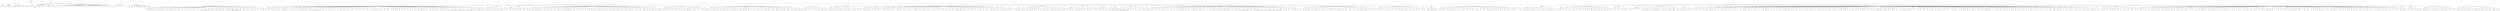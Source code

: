 digraph Tree {
	"t0" [label = "TEI.2"];
	"t1" [label = "teiHeader"];
	"t2" [label = "fileDesc"];
	"t3" [label = "titleStmt"];
	"t4" [label = "title"];
	"t5" [label = "author"];
	"t6" [label = "publicationStmp"];
	"t7" [label = "editor"];
	"t8" [label = "publisher"];
	"t9" [label = "idno"];
	"t10" [label = "rights"];
	"t11" [label = "SourceDesc"];
	"t12" [label = "genre"];
	"t13" [label = "inspiration"];
	"t14" [label = "structure"];
	"t15" [label = "type"];
	"t16" [label = "periode"];
	"t17" [label = "taille"];
	"t18" [label = "permalien"];
	"t19" [label = "text"];
	"t20" [label = "front"];
	"t21" [label = "docTitle"];
	"t22" [label = "titlePart"];
	"t23" [label = "titlePart"];
	"t24" [label = "titlePart"];
	"t25" [label = "docDate"];
	"t26" [label = "docAuthor"];
	"t27" [label = "docImprint"];
	"t28" [label = "privilege"];
	"t29" [label = "head"];
	"t30" [label = "p"];
	"t31" [label = "acheveImprime"];
	"t32" [label = "editor"];
	"t33" [label = "printer"];
	"t34" [label = "performance"];
	"t35" [label = "premiere"];
	"t36" [label = "div"];
	"t37" [label = "adresse"];
	"t38" [label = "head"];
	"t39" [label = "p"];
	"t40" [label = "p"];
	"t41" [label = "p"];
	"t42" [label = "p"];
	"t43" [label = "div"];
	"t44" [label = "head"];
	"t45" [label = "p"];
	"t46" [label = "p"];
	"t47" [label = "p"];
	"t48" [label = "p"];
	"t49" [label = "p"];
	"t50" [label = "p"];
	"t51" [label = "p"];
	"t52" [label = "p"];
	"t53" [label = "p"];
	"t54" [label = "p"];
	"t55" [label = "p"];
	"t56" [label = "p"];
	"t57" [label = "p"];
	"t58" [label = "p"];
	"t59" [label = "p"];
	"t60" [label = "p"];
	"t61" [label = "p"];
	"t62" [label = "p"];
	"t63" [label = "p"];
	"t64" [label = "p"];
	"t65" [label = "p"];
	"t66" [label = "p"];
	"t67" [label = "p"];
	"t68" [label = "p"];
	"t69" [label = "p"];
	"t70" [label = "p"];
	"t71" [label = "p"];
	"t72" [label = "p"];
	"t73" [label = "p"];
	"t74" [label = "p"];
	"t75" [label = "p"];
	"t76" [label = "p"];
	"t77" [label = "p"];
	"t78" [label = "p"];
	"t79" [label = "p"];
	"t80" [label = "p"];
	"t81" [label = "p"];
	"t82" [label = "p"];
	"t83" [label = "div"];
	"t84" [label = "head"];
	"t85" [label = "p"];
	"t86" [label = "p"];
	"t87" [label = "p"];
	"t88" [label = "p"];
	"t89" [label = "p"];
	"t90" [label = "p"];
	"t91" [label = "p"];
	"t92" [label = "castList"];
	"t93" [label = "head"];
	"t94" [label = "castItem"];
	"t95" [label = "role"];
	"t96" [label = "castItem"];
	"t97" [label = "role"];
	"t98" [label = "castItem"];
	"t99" [label = "role"];
	"t100" [label = "castItem"];
	"t101" [label = "role"];
	"t102" [label = "castItem"];
	"t103" [label = "role"];
	"t104" [label = "castItem"];
	"t105" [label = "role"];
	"t106" [label = "castItem"];
	"t107" [label = "role"];
	"t108" [label = "castItem"];
	"t109" [label = "role"];
	"t110" [label = "castItem"];
	"t111" [label = "role"];
	"t112" [label = "set"];
	"t113" [label = "body"];
	"t114" [label = "div1"];
	"t115" [label = "head"];
	"t116" [label = "div2"];
	"t117" [label = "head"];
	"t118" [label = "sp"];
	"t119" [label = "speaker"];
	"t120" [label = "p"];
	"t121" [label = "s"];
	"t122" [label = "s"];
	"t123" [label = "sp"];
	"t124" [label = "speaker"];
	"t125" [label = "p"];
	"t126" [label = "s"];
	"t127" [label = "s"];
	"t128" [label = "sp"];
	"t129" [label = "speaker"];
	"t130" [label = "p"];
	"t131" [label = "s"];
	"t132" [label = "s"];
	"t133" [label = "sp"];
	"t134" [label = "speaker"];
	"t135" [label = "p"];
	"t136" [label = "s"];
	"t137" [label = "s"];
	"t138" [label = "s"];
	"t139" [label = "s"];
	"t140" [label = "sp"];
	"t141" [label = "speaker"];
	"t142" [label = "p"];
	"t143" [label = "s"];
	"t144" [label = "sp"];
	"t145" [label = "speaker"];
	"t146" [label = "p"];
	"t147" [label = "s"];
	"t148" [label = "sp"];
	"t149" [label = "speaker"];
	"t150" [label = "p"];
	"t151" [label = "s"];
	"t152" [label = "s"];
	"t153" [label = "s"];
	"t154" [label = "sp"];
	"t155" [label = "speaker"];
	"t156" [label = "p"];
	"t157" [label = "s"];
	"t158" [label = "s"];
	"t159" [label = "sp"];
	"t160" [label = "speaker"];
	"t161" [label = "p"];
	"t162" [label = "s"];
	"t163" [label = "s"];
	"t164" [label = "sp"];
	"t165" [label = "speaker"];
	"t166" [label = "p"];
	"t167" [label = "s"];
	"t168" [label = "sp"];
	"t169" [label = "speaker"];
	"t170" [label = "p"];
	"t171" [label = "s"];
	"t172" [label = "sp"];
	"t173" [label = "speaker"];
	"t174" [label = "p"];
	"t175" [label = "s"];
	"t176" [label = "sp"];
	"t177" [label = "speaker"];
	"t178" [label = "p"];
	"t179" [label = "s"];
	"t180" [label = "s"];
	"t181" [label = "sp"];
	"t182" [label = "speaker"];
	"t183" [label = "note"];
	"t184" [label = "p"];
	"t185" [label = "s"];
	"t186" [label = "sp"];
	"t187" [label = "speaker"];
	"t188" [label = "p"];
	"t189" [label = "s"];
	"t190" [label = "s"];
	"t191" [label = "sp"];
	"t192" [label = "speaker"];
	"t193" [label = "p"];
	"t194" [label = "s"];
	"t195" [label = "s"];
	"t196" [label = "sp"];
	"t197" [label = "speaker"];
	"t198" [label = "p"];
	"t199" [label = "s"];
	"t200" [label = "s"];
	"t201" [label = "sp"];
	"t202" [label = "speaker"];
	"t203" [label = "p"];
	"t204" [label = "s"];
	"t205" [label = "s"];
	"t206" [label = "s"];
	"t207" [label = "sp"];
	"t208" [label = "speaker"];
	"t209" [label = "p"];
	"t210" [label = "s"];
	"t211" [label = "s"];
	"t212" [label = "s"];
	"t213" [label = "s"];
	"t214" [label = "s"];
	"t215" [label = "sp"];
	"t216" [label = "speaker"];
	"t217" [label = "p"];
	"t218" [label = "s"];
	"t219" [label = "s"];
	"t220" [label = "s"];
	"t221" [label = "sp"];
	"t222" [label = "speaker"];
	"t223" [label = "p"];
	"t224" [label = "s"];
	"t225" [label = "s"];
	"t226" [label = "sp"];
	"t227" [label = "speaker"];
	"t228" [label = "note"];
	"t229" [label = "p"];
	"t230" [label = "s"];
	"t231" [label = "s"];
	"t232" [label = "s"];
	"t233" [label = "s"];
	"t234" [label = "s"];
	"t235" [label = "s"];
	"t236" [label = "s"];
	"t237" [label = "s"];
	"t238" [label = "sp"];
	"t239" [label = "speaker"];
	"t240" [label = "p"];
	"t241" [label = "s"];
	"t242" [label = "sp"];
	"t243" [label = "speaker"];
	"t244" [label = "p"];
	"t245" [label = "s"];
	"t246" [label = "sp"];
	"t247" [label = "speaker"];
	"t248" [label = "p"];
	"t249" [label = "s"];
	"t250" [label = "sp"];
	"t251" [label = "speaker"];
	"t252" [label = "p"];
	"t253" [label = "s"];
	"t254" [label = "s"];
	"t255" [label = "sp"];
	"t256" [label = "speaker"];
	"t257" [label = "p"];
	"t258" [label = "s"];
	"t259" [label = "sp"];
	"t260" [label = "speaker"];
	"t261" [label = "p"];
	"t262" [label = "s"];
	"t263" [label = "s"];
	"t264" [label = "s"];
	"t265" [label = "s"];
	"t266" [label = "sp"];
	"t267" [label = "speaker"];
	"t268" [label = "p"];
	"t269" [label = "s"];
	"t270" [label = "sp"];
	"t271" [label = "speaker"];
	"t272" [label = "p"];
	"t273" [label = "s"];
	"t274" [label = "sp"];
	"t275" [label = "speaker"];
	"t276" [label = "p"];
	"t277" [label = "s"];
	"t278" [label = "s"];
	"t279" [label = "div2"];
	"t280" [label = "head"];
	"t281" [label = "sp"];
	"t282" [label = "speaker"];
	"t283" [label = "p"];
	"t284" [label = "s"];
	"t285" [label = "sp"];
	"t286" [label = "speaker"];
	"t287" [label = "p"];
	"t288" [label = "s"];
	"t289" [label = "sp"];
	"t290" [label = "speaker"];
	"t291" [label = "p"];
	"t292" [label = "s"];
	"t293" [label = "sp"];
	"t294" [label = "speaker"];
	"t295" [label = "p"];
	"t296" [label = "s"];
	"t297" [label = "sp"];
	"t298" [label = "speaker"];
	"t299" [label = "p"];
	"t300" [label = "s"];
	"t301" [label = "s"];
	"t302" [label = "s"];
	"t303" [label = "stage"];
	"t304" [label = "p"];
	"t305" [label = "s"];
	"t306" [label = "stage"];
	"t307" [label = "sp"];
	"t308" [label = "speaker"];
	"t309" [label = "p"];
	"t310" [label = "s"];
	"t311" [label = "s"];
	"t312" [label = "sp"];
	"t313" [label = "speaker"];
	"t314" [label = "p"];
	"t315" [label = "s"];
	"t316" [label = "sp"];
	"t317" [label = "speaker"];
	"t318" [label = "p"];
	"t319" [label = "s"];
	"t320" [label = "s"];
	"t321" [label = "sp"];
	"t322" [label = "speaker"];
	"t323" [label = "p"];
	"t324" [label = "s"];
	"t325" [label = "s"];
	"t326" [label = "s"];
	"t327" [label = "s"];
	"t328" [label = "sp"];
	"t329" [label = "speaker"];
	"t330" [label = "p"];
	"t331" [label = "s"];
	"t332" [label = "s"];
	"t333" [label = "sp"];
	"t334" [label = "speaker"];
	"t335" [label = "p"];
	"t336" [label = "s"];
	"t337" [label = "s"];
	"t338" [label = "s"];
	"t339" [label = "sp"];
	"t340" [label = "speaker"];
	"t341" [label = "p"];
	"t342" [label = "s"];
	"t343" [label = "s"];
	"t344" [label = "s"];
	"t345" [label = "s"];
	"t346" [label = "sp"];
	"t347" [label = "speaker"];
	"t348" [label = "p"];
	"t349" [label = "s"];
	"t350" [label = "sp"];
	"t351" [label = "speaker"];
	"t352" [label = "p"];
	"t353" [label = "s"];
	"t354" [label = "s"];
	"t355" [label = "sp"];
	"t356" [label = "speaker"];
	"t357" [label = "p"];
	"t358" [label = "s"];
	"t359" [label = "sp"];
	"t360" [label = "speaker"];
	"t361" [label = "p"];
	"t362" [label = "s"];
	"t363" [label = "s"];
	"t364" [label = "sp"];
	"t365" [label = "speaker"];
	"t366" [label = "p"];
	"t367" [label = "s"];
	"t368" [label = "sp"];
	"t369" [label = "speaker"];
	"t370" [label = "p"];
	"t371" [label = "s"];
	"t372" [label = "sp"];
	"t373" [label = "speaker"];
	"t374" [label = "p"];
	"t375" [label = "s"];
	"t376" [label = "sp"];
	"t377" [label = "speaker"];
	"t378" [label = "p"];
	"t379" [label = "s"];
	"t380" [label = "sp"];
	"t381" [label = "speaker"];
	"t382" [label = "p"];
	"t383" [label = "s"];
	"t384" [label = "sp"];
	"t385" [label = "speaker"];
	"t386" [label = "p"];
	"t387" [label = "s"];
	"t388" [label = "sp"];
	"t389" [label = "speaker"];
	"t390" [label = "p"];
	"t391" [label = "s"];
	"t392" [label = "sp"];
	"t393" [label = "speaker"];
	"t394" [label = "p"];
	"t395" [label = "s"];
	"t396" [label = "sp"];
	"t397" [label = "speaker"];
	"t398" [label = "p"];
	"t399" [label = "s"];
	"t400" [label = "sp"];
	"t401" [label = "speaker"];
	"t402" [label = "p"];
	"t403" [label = "s"];
	"t404" [label = "sp"];
	"t405" [label = "speaker"];
	"t406" [label = "p"];
	"t407" [label = "s"];
	"t408" [label = "sp"];
	"t409" [label = "speaker"];
	"t410" [label = "p"];
	"t411" [label = "s"];
	"t412" [label = "s"];
	"t413" [label = "s"];
	"t414" [label = "sp"];
	"t415" [label = "speaker"];
	"t416" [label = "p"];
	"t417" [label = "s"];
	"t418" [label = "s"];
	"t419" [label = "sp"];
	"t420" [label = "speaker"];
	"t421" [label = "p"];
	"t422" [label = "s"];
	"t423" [label = "sp"];
	"t424" [label = "speaker"];
	"t425" [label = "p"];
	"t426" [label = "s"];
	"t427" [label = "s"];
	"t428" [label = "sp"];
	"t429" [label = "speaker"];
	"t430" [label = "p"];
	"t431" [label = "s"];
	"t432" [label = "sp"];
	"t433" [label = "speaker"];
	"t434" [label = "p"];
	"t435" [label = "s"];
	"t436" [label = "sp"];
	"t437" [label = "speaker"];
	"t438" [label = "p"];
	"t439" [label = "s"];
	"t440" [label = "sp"];
	"t441" [label = "speaker"];
	"t442" [label = "p"];
	"t443" [label = "s"];
	"t444" [label = "sp"];
	"t445" [label = "speaker"];
	"t446" [label = "p"];
	"t447" [label = "s"];
	"t448" [label = "sp"];
	"t449" [label = "speaker"];
	"t450" [label = "p"];
	"t451" [label = "s"];
	"t452" [label = "sp"];
	"t453" [label = "speaker"];
	"t454" [label = "p"];
	"t455" [label = "s"];
	"t456" [label = "sp"];
	"t457" [label = "speaker"];
	"t458" [label = "p"];
	"t459" [label = "s"];
	"t460" [label = "sp"];
	"t461" [label = "speaker"];
	"t462" [label = "p"];
	"t463" [label = "s"];
	"t464" [label = "s"];
	"t465" [label = "s"];
	"t466" [label = "sp"];
	"t467" [label = "speaker"];
	"t468" [label = "p"];
	"t469" [label = "s"];
	"t470" [label = "s"];
	"t471" [label = "sp"];
	"t472" [label = "speaker"];
	"t473" [label = "p"];
	"t474" [label = "s"];
	"t475" [label = "sp"];
	"t476" [label = "speaker"];
	"t477" [label = "p"];
	"t478" [label = "s"];
	"t479" [label = "s"];
	"t480" [label = "sp"];
	"t481" [label = "speaker"];
	"t482" [label = "p"];
	"t483" [label = "s"];
	"t484" [label = "s"];
	"t485" [label = "s"];
	"t486" [label = "sp"];
	"t487" [label = "speaker"];
	"t488" [label = "p"];
	"t489" [label = "s"];
	"t490" [label = "sp"];
	"t491" [label = "speaker"];
	"t492" [label = "p"];
	"t493" [label = "s"];
	"t494" [label = "s"];
	"t495" [label = "sp"];
	"t496" [label = "speaker"];
	"t497" [label = "p"];
	"t498" [label = "s"];
	"t499" [label = "sp"];
	"t500" [label = "speaker"];
	"t501" [label = "p"];
	"t502" [label = "s"];
	"t503" [label = "s"];
	"t504" [label = "sp"];
	"t505" [label = "speaker"];
	"t506" [label = "p"];
	"t507" [label = "s"];
	"t508" [label = "sp"];
	"t509" [label = "speaker"];
	"t510" [label = "p"];
	"t511" [label = "s"];
	"t512" [label = "s"];
	"t513" [label = "s"];
	"t514" [label = "s"];
	"t515" [label = "sp"];
	"t516" [label = "speaker"];
	"t517" [label = "p"];
	"t518" [label = "s"];
	"t519" [label = "s"];
	"t520" [label = "s"];
	"t521" [label = "s"];
	"t522" [label = "s"];
	"t523" [label = "sp"];
	"t524" [label = "speaker"];
	"t525" [label = "p"];
	"t526" [label = "s"];
	"t527" [label = "s"];
	"t528" [label = "sp"];
	"t529" [label = "speaker"];
	"t530" [label = "p"];
	"t531" [label = "s"];
	"t532" [label = "s"];
	"t533" [label = "s"];
	"t534" [label = "s"];
	"t535" [label = "s"];
	"t536" [label = "sp"];
	"t537" [label = "speaker"];
	"t538" [label = "p"];
	"t539" [label = "s"];
	"t540" [label = "s"];
	"t541" [label = "sp"];
	"t542" [label = "speaker"];
	"t543" [label = "p"];
	"t544" [label = "s"];
	"t545" [label = "s"];
	"t546" [label = "s"];
	"t547" [label = "sp"];
	"t548" [label = "speaker"];
	"t549" [label = "p"];
	"t550" [label = "s"];
	"t551" [label = "sp"];
	"t552" [label = "speaker"];
	"t553" [label = "p"];
	"t554" [label = "s"];
	"t555" [label = "div2"];
	"t556" [label = "head"];
	"t557" [label = "sp"];
	"t558" [label = "speaker"];
	"t559" [label = "p"];
	"t560" [label = "s"];
	"t561" [label = "s"];
	"t562" [label = "s"];
	"t563" [label = "s"];
	"t564" [label = "sp"];
	"t565" [label = "speaker"];
	"t566" [label = "p"];
	"t567" [label = "s"];
	"t568" [label = "sp"];
	"t569" [label = "speaker"];
	"t570" [label = "p"];
	"t571" [label = "s"];
	"t572" [label = "s"];
	"t573" [label = "s"];
	"t574" [label = "s"];
	"t575" [label = "sp"];
	"t576" [label = "speaker"];
	"t577" [label = "p"];
	"t578" [label = "s"];
	"t579" [label = "s"];
	"t580" [label = "s"];
	"t581" [label = "sp"];
	"t582" [label = "speaker"];
	"t583" [label = "p"];
	"t584" [label = "s"];
	"t585" [label = "sp"];
	"t586" [label = "speaker"];
	"t587" [label = "p"];
	"t588" [label = "s"];
	"t589" [label = "s"];
	"t590" [label = "div2"];
	"t591" [label = "head"];
	"t592" [label = "sp"];
	"t593" [label = "speaker"];
	"t594" [label = "p"];
	"t595" [label = "s"];
	"t596" [label = "sp"];
	"t597" [label = "speaker"];
	"t598" [label = "p"];
	"t599" [label = "s"];
	"t600" [label = "sp"];
	"t601" [label = "speaker"];
	"t602" [label = "p"];
	"t603" [label = "s"];
	"t604" [label = "sp"];
	"t605" [label = "speaker"];
	"t606" [label = "p"];
	"t607" [label = "s"];
	"t608" [label = "sp"];
	"t609" [label = "speaker"];
	"t610" [label = "p"];
	"t611" [label = "s"];
	"t612" [label = "sp"];
	"t613" [label = "speaker"];
	"t614" [label = "p"];
	"t615" [label = "s"];
	"t616" [label = "s"];
	"t617" [label = "div2"];
	"t618" [label = "head"];
	"t619" [label = "sp"];
	"t620" [label = "speaker"];
	"t621" [label = "p"];
	"t622" [label = "s"];
	"t623" [label = "sp"];
	"t624" [label = "speaker"];
	"t625" [label = "p"];
	"t626" [label = "s"];
	"t627" [label = "s"];
	"t628" [label = "s"];
	"t629" [label = "sp"];
	"t630" [label = "speaker"];
	"t631" [label = "p"];
	"t632" [label = "s"];
	"t633" [label = "s"];
	"t634" [label = "sp"];
	"t635" [label = "speaker"];
	"t636" [label = "p"];
	"t637" [label = "s"];
	"t638" [label = "sp"];
	"t639" [label = "speaker"];
	"t640" [label = "p"];
	"t641" [label = "s"];
	"t642" [label = "sp"];
	"t643" [label = "speaker"];
	"t644" [label = "p"];
	"t645" [label = "s"];
	"t646" [label = "sp"];
	"t647" [label = "speaker"];
	"t648" [label = "p"];
	"t649" [label = "s"];
	"t650" [label = "s"];
	"t651" [label = "sp"];
	"t652" [label = "speaker"];
	"t653" [label = "p"];
	"t654" [label = "s"];
	"t655" [label = "s"];
	"t656" [label = "s"];
	"t657" [label = "sp"];
	"t658" [label = "speaker"];
	"t659" [label = "p"];
	"t660" [label = "s"];
	"t661" [label = "s"];
	"t662" [label = "sp"];
	"t663" [label = "speaker"];
	"t664" [label = "p"];
	"t665" [label = "s"];
	"t666" [label = "s"];
	"t667" [label = "s"];
	"t668" [label = "s"];
	"t669" [label = "sp"];
	"t670" [label = "speaker"];
	"t671" [label = "p"];
	"t672" [label = "s"];
	"t673" [label = "sp"];
	"t674" [label = "speaker"];
	"t675" [label = "p"];
	"t676" [label = "s"];
	"t677" [label = "sp"];
	"t678" [label = "speaker"];
	"t679" [label = "p"];
	"t680" [label = "s"];
	"t681" [label = "sp"];
	"t682" [label = "speaker"];
	"t683" [label = "p"];
	"t684" [label = "s"];
	"t685" [label = "sp"];
	"t686" [label = "speaker"];
	"t687" [label = "p"];
	"t688" [label = "s"];
	"t689" [label = "sp"];
	"t690" [label = "speaker"];
	"t691" [label = "p"];
	"t692" [label = "s"];
	"t693" [label = "sp"];
	"t694" [label = "speaker"];
	"t695" [label = "p"];
	"t696" [label = "s"];
	"t697" [label = "s"];
	"t698" [label = "sp"];
	"t699" [label = "speaker"];
	"t700" [label = "p"];
	"t701" [label = "s"];
	"t702" [label = "sp"];
	"t703" [label = "speaker"];
	"t704" [label = "p"];
	"t705" [label = "s"];
	"t706" [label = "s"];
	"t707" [label = "s"];
	"t708" [label = "sp"];
	"t709" [label = "speaker"];
	"t710" [label = "p"];
	"t711" [label = "s"];
	"t712" [label = "s"];
	"t713" [label = "s"];
	"t714" [label = "sp"];
	"t715" [label = "speaker"];
	"t716" [label = "p"];
	"t717" [label = "s"];
	"t718" [label = "s"];
	"t719" [label = "sp"];
	"t720" [label = "speaker"];
	"t721" [label = "p"];
	"t722" [label = "s"];
	"t723" [label = "s"];
	"t724" [label = "s"];
	"t725" [label = "s"];
	"t726" [label = "s"];
	"t727" [label = "sp"];
	"t728" [label = "speaker"];
	"t729" [label = "p"];
	"t730" [label = "s"];
	"t731" [label = "s"];
	"t732" [label = "sp"];
	"t733" [label = "speaker"];
	"t734" [label = "p"];
	"t735" [label = "s"];
	"t736" [label = "sp"];
	"t737" [label = "speaker"];
	"t738" [label = "p"];
	"t739" [label = "s"];
	"t740" [label = "s"];
	"t741" [label = "sp"];
	"t742" [label = "speaker"];
	"t743" [label = "p"];
	"t744" [label = "s"];
	"t745" [label = "s"];
	"t746" [label = "sp"];
	"t747" [label = "speaker"];
	"t748" [label = "p"];
	"t749" [label = "s"];
	"t750" [label = "s"];
	"t751" [label = "sp"];
	"t752" [label = "speaker"];
	"t753" [label = "p"];
	"t754" [label = "s"];
	"t755" [label = "sp"];
	"t756" [label = "speaker"];
	"t757" [label = "p"];
	"t758" [label = "s"];
	"t759" [label = "s"];
	"t760" [label = "sp"];
	"t761" [label = "speaker"];
	"t762" [label = "p"];
	"t763" [label = "s"];
	"t764" [label = "sp"];
	"t765" [label = "speaker"];
	"t766" [label = "p"];
	"t767" [label = "s"];
	"t768" [label = "s"];
	"t769" [label = "s"];
	"t770" [label = "sp"];
	"t771" [label = "speaker"];
	"t772" [label = "p"];
	"t773" [label = "s"];
	"t774" [label = "sp"];
	"t775" [label = "speaker"];
	"t776" [label = "p"];
	"t777" [label = "s"];
	"t778" [label = "s"];
	"t779" [label = "sp"];
	"t780" [label = "speaker"];
	"t781" [label = "p"];
	"t782" [label = "s"];
	"t783" [label = "sp"];
	"t784" [label = "speaker"];
	"t785" [label = "p"];
	"t786" [label = "s"];
	"t787" [label = "s"];
	"t788" [label = "div2"];
	"t789" [label = "head"];
	"t790" [label = "sp"];
	"t791" [label = "speaker"];
	"t792" [label = "p"];
	"t793" [label = "s"];
	"t794" [label = "s"];
	"t795" [label = "sp"];
	"t796" [label = "speaker"];
	"t797" [label = "p"];
	"t798" [label = "s"];
	"t799" [label = "stage"];
	"t800" [label = "sp"];
	"t801" [label = "speaker"];
	"t802" [label = "p"];
	"t803" [label = "s"];
	"t804" [label = "sp"];
	"t805" [label = "speaker"];
	"t806" [label = "p"];
	"t807" [label = "s"];
	"t808" [label = "sp"];
	"t809" [label = "speaker"];
	"t810" [label = "p"];
	"t811" [label = "s"];
	"t812" [label = "sp"];
	"t813" [label = "speaker"];
	"t814" [label = "p"];
	"t815" [label = "s"];
	"t816" [label = "sp"];
	"t817" [label = "speaker"];
	"t818" [label = "p"];
	"t819" [label = "s"];
	"t820" [label = "s"];
	"t821" [label = "s"];
	"t822" [label = "stage"];
	"t823" [label = "p"];
	"t824" [label = "s"];
	"t825" [label = "sp"];
	"t826" [label = "speaker"];
	"t827" [label = "p"];
	"t828" [label = "s"];
	"t829" [label = "sp"];
	"t830" [label = "speaker"];
	"t831" [label = "p"];
	"t832" [label = "s"];
	"t833" [label = "sp"];
	"t834" [label = "speaker"];
	"t835" [label = "p"];
	"t836" [label = "s"];
	"t837" [label = "sp"];
	"t838" [label = "speaker"];
	"t839" [label = "p"];
	"t840" [label = "s"];
	"t841" [label = "s"];
	"t842" [label = "s"];
	"t843" [label = "s"];
	"t844" [label = "div2"];
	"t845" [label = "head"];
	"t846" [label = "sp"];
	"t847" [label = "speaker"];
	"t848" [label = "p"];
	"t849" [label = "s"];
	"t850" [label = "sp"];
	"t851" [label = "speaker"];
	"t852" [label = "p"];
	"t853" [label = "s"];
	"t854" [label = "s"];
	"t855" [label = "sp"];
	"t856" [label = "speaker"];
	"t857" [label = "p"];
	"t858" [label = "s"];
	"t859" [label = "s"];
	"t860" [label = "sp"];
	"t861" [label = "speaker"];
	"t862" [label = "p"];
	"t863" [label = "s"];
	"t864" [label = "s"];
	"t865" [label = "sp"];
	"t866" [label = "speaker"];
	"t867" [label = "p"];
	"t868" [label = "s"];
	"t869" [label = "s"];
	"t870" [label = "s"];
	"t871" [label = "s"];
	"t872" [label = "sp"];
	"t873" [label = "speaker"];
	"t874" [label = "p"];
	"t875" [label = "s"];
	"t876" [label = "s"];
	"t877" [label = "sp"];
	"t878" [label = "speaker"];
	"t879" [label = "p"];
	"t880" [label = "s"];
	"t881" [label = "s"];
	"t882" [label = "s"];
	"t883" [label = "sp"];
	"t884" [label = "speaker"];
	"t885" [label = "p"];
	"t886" [label = "s"];
	"t887" [label = "sp"];
	"t888" [label = "speaker"];
	"t889" [label = "p"];
	"t890" [label = "s"];
	"t891" [label = "s"];
	"t892" [label = "sp"];
	"t893" [label = "speaker"];
	"t894" [label = "p"];
	"t895" [label = "s"];
	"t896" [label = "s"];
	"t897" [label = "s"];
	"t898" [label = "sp"];
	"t899" [label = "speaker"];
	"t900" [label = "p"];
	"t901" [label = "s"];
	"t902" [label = "sp"];
	"t903" [label = "speaker"];
	"t904" [label = "p"];
	"t905" [label = "s"];
	"t906" [label = "sp"];
	"t907" [label = "speaker"];
	"t908" [label = "p"];
	"t909" [label = "s"];
	"t910" [label = "sp"];
	"t911" [label = "speaker"];
	"t912" [label = "p"];
	"t913" [label = "s"];
	"t914" [label = "s"];
	"t915" [label = "sp"];
	"t916" [label = "speaker"];
	"t917" [label = "p"];
	"t918" [label = "s"];
	"t919" [label = "sp"];
	"t920" [label = "speaker"];
	"t921" [label = "p"];
	"t922" [label = "s"];
	"t923" [label = "s"];
	"t924" [label = "s"];
	"t925" [label = "s"];
	"t926" [label = "s"];
	"t927" [label = "sp"];
	"t928" [label = "speaker"];
	"t929" [label = "p"];
	"t930" [label = "s"];
	"t931" [label = "sp"];
	"t932" [label = "speaker"];
	"t933" [label = "p"];
	"t934" [label = "s"];
	"t935" [label = "sp"];
	"t936" [label = "speaker"];
	"t937" [label = "p"];
	"t938" [label = "s"];
	"t939" [label = "s"];
	"t940" [label = "s"];
	"t941" [label = "s"];
	"t942" [label = "s"];
	"t943" [label = "sp"];
	"t944" [label = "speaker"];
	"t945" [label = "p"];
	"t946" [label = "s"];
	"t947" [label = "s"];
	"t948" [label = "sp"];
	"t949" [label = "speaker"];
	"t950" [label = "p"];
	"t951" [label = "s"];
	"t952" [label = "s"];
	"t953" [label = "sp"];
	"t954" [label = "speaker"];
	"t955" [label = "p"];
	"t956" [label = "s"];
	"t957" [label = "s"];
	"t958" [label = "sp"];
	"t959" [label = "speaker"];
	"t960" [label = "p"];
	"t961" [label = "s"];
	"t962" [label = "sp"];
	"t963" [label = "speaker"];
	"t964" [label = "p"];
	"t965" [label = "s"];
	"t966" [label = "s"];
	"t967" [label = "s"];
	"t968" [label = "sp"];
	"t969" [label = "speaker"];
	"t970" [label = "p"];
	"t971" [label = "s"];
	"t972" [label = "s"];
	"t973" [label = "s"];
	"t974" [label = "div2"];
	"t975" [label = "head"];
	"t976" [label = "sp"];
	"t977" [label = "speaker"];
	"t978" [label = "p"];
	"t979" [label = "s"];
	"t980" [label = "s"];
	"t981" [label = "sp"];
	"t982" [label = "speaker"];
	"t983" [label = "p"];
	"t984" [label = "s"];
	"t985" [label = "sp"];
	"t986" [label = "speaker"];
	"t987" [label = "p"];
	"t988" [label = "s"];
	"t989" [label = "sp"];
	"t990" [label = "speaker"];
	"t991" [label = "p"];
	"t992" [label = "s"];
	"t993" [label = "sp"];
	"t994" [label = "speaker"];
	"t995" [label = "p"];
	"t996" [label = "s"];
	"t997" [label = "sp"];
	"t998" [label = "speaker"];
	"t999" [label = "p"];
	"t1000" [label = "s"];
	"t1001" [label = "s"];
	"t1002" [label = "s"];
	"t1003" [label = "sp"];
	"t1004" [label = "speaker"];
	"t1005" [label = "p"];
	"t1006" [label = "s"];
	"t1007" [label = "div1"];
	"t1008" [label = "head"];
	"t1009" [label = "div2"];
	"t1010" [label = "head"];
	"t1011" [label = "sp"];
	"t1012" [label = "speaker"];
	"t1013" [label = "p"];
	"t1014" [label = "s"];
	"t1015" [label = "s"];
	"t1016" [label = "s"];
	"t1017" [label = "s"];
	"t1018" [label = "s"];
	"t1019" [label = "div2"];
	"t1020" [label = "head"];
	"t1021" [label = "sp"];
	"t1022" [label = "speaker"];
	"t1023" [label = "p"];
	"t1024" [label = "s"];
	"t1025" [label = "s"];
	"t1026" [label = "sp"];
	"t1027" [label = "speaker"];
	"t1028" [label = "p"];
	"t1029" [label = "s"];
	"t1030" [label = "s"];
	"t1031" [label = "s"];
	"t1032" [label = "sp"];
	"t1033" [label = "speaker"];
	"t1034" [label = "p"];
	"t1035" [label = "s"];
	"t1036" [label = "sp"];
	"t1037" [label = "speaker"];
	"t1038" [label = "p"];
	"t1039" [label = "s"];
	"t1040" [label = "s"];
	"t1041" [label = "sp"];
	"t1042" [label = "speaker"];
	"t1043" [label = "p"];
	"t1044" [label = "s"];
	"t1045" [label = "s"];
	"t1046" [label = "sp"];
	"t1047" [label = "speaker"];
	"t1048" [label = "p"];
	"t1049" [label = "s"];
	"t1050" [label = "s"];
	"t1051" [label = "stage"];
	"t1052" [label = "p"];
	"t1053" [label = "s"];
	"t1054" [label = "sp"];
	"t1055" [label = "speaker"];
	"t1056" [label = "p"];
	"t1057" [label = "s"];
	"t1058" [label = "div2"];
	"t1059" [label = "head"];
	"t1060" [label = "sp"];
	"t1061" [label = "speaker"];
	"t1062" [label = "p"];
	"t1063" [label = "s"];
	"t1064" [label = "sp"];
	"t1065" [label = "speaker"];
	"t1066" [label = "p"];
	"t1067" [label = "s"];
	"t1068" [label = "s"];
	"t1069" [label = "s"];
	"t1070" [label = "sp"];
	"t1071" [label = "speaker"];
	"t1072" [label = "p"];
	"t1073" [label = "s"];
	"t1074" [label = "stage"];
	"t1075" [label = "p"];
	"t1076" [label = "s"];
	"t1077" [label = "stage"];
	"t1078" [label = "p"];
	"t1079" [label = "s"];
	"t1080" [label = "stage"];
	"t1081" [label = "sp"];
	"t1082" [label = "speaker"];
	"t1083" [label = "p"];
	"t1084" [label = "s"];
	"t1085" [label = "sp"];
	"t1086" [label = "speaker"];
	"t1087" [label = "p"];
	"t1088" [label = "s"];
	"t1089" [label = "sp"];
	"t1090" [label = "speaker"];
	"t1091" [label = "p"];
	"t1092" [label = "s"];
	"t1093" [label = "stage"];
	"t1094" [label = "sp"];
	"t1095" [label = "speaker"];
	"t1096" [label = "p"];
	"t1097" [label = "s"];
	"t1098" [label = "stage"];
	"t1099" [label = "p"];
	"t1100" [label = "s"];
	"t1101" [label = "sp"];
	"t1102" [label = "speaker"];
	"t1103" [label = "p"];
	"t1104" [label = "s"];
	"t1105" [label = "sp"];
	"t1106" [label = "speaker"];
	"t1107" [label = "p"];
	"t1108" [label = "s"];
	"t1109" [label = "stage"];
	"t1110" [label = "p"];
	"t1111" [label = "s"];
	"t1112" [label = "sp"];
	"t1113" [label = "speaker"];
	"t1114" [label = "p"];
	"t1115" [label = "s"];
	"t1116" [label = "s"];
	"t1117" [label = "stage"];
	"t1118" [label = "sp"];
	"t1119" [label = "speaker"];
	"t1120" [label = "p"];
	"t1121" [label = "s"];
	"t1122" [label = "sp"];
	"t1123" [label = "speaker"];
	"t1124" [label = "p"];
	"t1125" [label = "s"];
	"t1126" [label = "s"];
	"t1127" [label = "sp"];
	"t1128" [label = "speaker"];
	"t1129" [label = "p"];
	"t1130" [label = "s"];
	"t1131" [label = "s"];
	"t1132" [label = "sp"];
	"t1133" [label = "speaker"];
	"t1134" [label = "p"];
	"t1135" [label = "s"];
	"t1136" [label = "sp"];
	"t1137" [label = "speaker"];
	"t1138" [label = "p"];
	"t1139" [label = "s"];
	"t1140" [label = "sp"];
	"t1141" [label = "speaker"];
	"t1142" [label = "p"];
	"t1143" [label = "s"];
	"t1144" [label = "sp"];
	"t1145" [label = "speaker"];
	"t1146" [label = "p"];
	"t1147" [label = "s"];
	"t1148" [label = "sp"];
	"t1149" [label = "speaker"];
	"t1150" [label = "p"];
	"t1151" [label = "s"];
	"t1152" [label = "s"];
	"t1153" [label = "sp"];
	"t1154" [label = "speaker"];
	"t1155" [label = "p"];
	"t1156" [label = "s"];
	"t1157" [label = "sp"];
	"t1158" [label = "speaker"];
	"t1159" [label = "p"];
	"t1160" [label = "s"];
	"t1161" [label = "sp"];
	"t1162" [label = "speaker"];
	"t1163" [label = "p"];
	"t1164" [label = "s"];
	"t1165" [label = "s"];
	"t1166" [label = "s"];
	"t1167" [label = "s"];
	"t1168" [label = "s"];
	"t1169" [label = "sp"];
	"t1170" [label = "speaker"];
	"t1171" [label = "p"];
	"t1172" [label = "s"];
	"t1173" [label = "sp"];
	"t1174" [label = "speaker"];
	"t1175" [label = "p"];
	"t1176" [label = "s"];
	"t1177" [label = "sp"];
	"t1178" [label = "speaker"];
	"t1179" [label = "p"];
	"t1180" [label = "s"];
	"t1181" [label = "sp"];
	"t1182" [label = "speaker"];
	"t1183" [label = "p"];
	"t1184" [label = "s"];
	"t1185" [label = "sp"];
	"t1186" [label = "speaker"];
	"t1187" [label = "p"];
	"t1188" [label = "s"];
	"t1189" [label = "sp"];
	"t1190" [label = "speaker"];
	"t1191" [label = "p"];
	"t1192" [label = "s"];
	"t1193" [label = "sp"];
	"t1194" [label = "speaker"];
	"t1195" [label = "p"];
	"t1196" [label = "s"];
	"t1197" [label = "sp"];
	"t1198" [label = "speaker"];
	"t1199" [label = "p"];
	"t1200" [label = "s"];
	"t1201" [label = "sp"];
	"t1202" [label = "speaker"];
	"t1203" [label = "p"];
	"t1204" [label = "s"];
	"t1205" [label = "s"];
	"t1206" [label = "stage"];
	"t1207" [label = "p"];
	"t1208" [label = "s"];
	"t1209" [label = "s"];
	"t1210" [label = "s"];
	"t1211" [label = "sp"];
	"t1212" [label = "speaker"];
	"t1213" [label = "p"];
	"t1214" [label = "s"];
	"t1215" [label = "sp"];
	"t1216" [label = "speaker"];
	"t1217" [label = "p"];
	"t1218" [label = "s"];
	"t1219" [label = "s"];
	"t1220" [label = "sp"];
	"t1221" [label = "speaker"];
	"t1222" [label = "p"];
	"t1223" [label = "s"];
	"t1224" [label = "s"];
	"t1225" [label = "sp"];
	"t1226" [label = "speaker"];
	"t1227" [label = "p"];
	"t1228" [label = "s"];
	"t1229" [label = "stage"];
	"t1230" [label = "div2"];
	"t1231" [label = "head"];
	"t1232" [label = "sp"];
	"t1233" [label = "speaker"];
	"t1234" [label = "p"];
	"t1235" [label = "s"];
	"t1236" [label = "stage"];
	"t1237" [label = "p"];
	"t1238" [label = "s"];
	"t1239" [label = "s"];
	"t1240" [label = "sp"];
	"t1241" [label = "speaker"];
	"t1242" [label = "p"];
	"t1243" [label = "s"];
	"t1244" [label = "s"];
	"t1245" [label = "sp"];
	"t1246" [label = "speaker"];
	"t1247" [label = "p"];
	"t1248" [label = "s"];
	"t1249" [label = "sp"];
	"t1250" [label = "speaker"];
	"t1251" [label = "p"];
	"t1252" [label = "s"];
	"t1253" [label = "s"];
	"t1254" [label = "sp"];
	"t1255" [label = "speaker"];
	"t1256" [label = "p"];
	"t1257" [label = "s"];
	"t1258" [label = "sp"];
	"t1259" [label = "speaker"];
	"t1260" [label = "p"];
	"t1261" [label = "s"];
	"t1262" [label = "sp"];
	"t1263" [label = "speaker"];
	"t1264" [label = "p"];
	"t1265" [label = "s"];
	"t1266" [label = "sp"];
	"t1267" [label = "speaker"];
	"t1268" [label = "p"];
	"t1269" [label = "s"];
	"t1270" [label = "s"];
	"t1271" [label = "s"];
	"t1272" [label = "sp"];
	"t1273" [label = "speaker"];
	"t1274" [label = "p"];
	"t1275" [label = "s"];
	"t1276" [label = "s"];
	"t1277" [label = "sp"];
	"t1278" [label = "speaker"];
	"t1279" [label = "p"];
	"t1280" [label = "s"];
	"t1281" [label = "s"];
	"t1282" [label = "s"];
	"t1283" [label = "sp"];
	"t1284" [label = "speaker"];
	"t1285" [label = "p"];
	"t1286" [label = "s"];
	"t1287" [label = "s"];
	"t1288" [label = "sp"];
	"t1289" [label = "speaker"];
	"t1290" [label = "p"];
	"t1291" [label = "s"];
	"t1292" [label = "sp"];
	"t1293" [label = "speaker"];
	"t1294" [label = "p"];
	"t1295" [label = "s"];
	"t1296" [label = "stage"];
	"t1297" [label = "div2"];
	"t1298" [label = "head"];
	"t1299" [label = "sp"];
	"t1300" [label = "speaker"];
	"t1301" [label = "p"];
	"t1302" [label = "s"];
	"t1303" [label = "sp"];
	"t1304" [label = "speaker"];
	"t1305" [label = "p"];
	"t1306" [label = "s"];
	"t1307" [label = "s"];
	"t1308" [label = "sp"];
	"t1309" [label = "speaker"];
	"t1310" [label = "p"];
	"t1311" [label = "s"];
	"t1312" [label = "s"];
	"t1313" [label = "s"];
	"t1314" [label = "s"];
	"t1315" [label = "sp"];
	"t1316" [label = "speaker"];
	"t1317" [label = "p"];
	"t1318" [label = "s"];
	"t1319" [label = "sp"];
	"t1320" [label = "speaker"];
	"t1321" [label = "p"];
	"t1322" [label = "s"];
	"t1323" [label = "sp"];
	"t1324" [label = "speaker"];
	"t1325" [label = "p"];
	"t1326" [label = "s"];
	"t1327" [label = "s"];
	"t1328" [label = "sp"];
	"t1329" [label = "speaker"];
	"t1330" [label = "p"];
	"t1331" [label = "s"];
	"t1332" [label = "sp"];
	"t1333" [label = "speaker"];
	"t1334" [label = "p"];
	"t1335" [label = "s"];
	"t1336" [label = "div2"];
	"t1337" [label = "head"];
	"t1338" [label = "sp"];
	"t1339" [label = "speaker"];
	"t1340" [label = "p"];
	"t1341" [label = "s"];
	"t1342" [label = "sp"];
	"t1343" [label = "speaker"];
	"t1344" [label = "p"];
	"t1345" [label = "s"];
	"t1346" [label = "sp"];
	"t1347" [label = "speaker"];
	"t1348" [label = "p"];
	"t1349" [label = "s"];
	"t1350" [label = "sp"];
	"t1351" [label = "speaker"];
	"t1352" [label = "p"];
	"t1353" [label = "s"];
	"t1354" [label = "stage"];
	"t1355" [label = "p"];
	"t1356" [label = "s"];
	"t1357" [label = "s"];
	"t1358" [label = "s"];
	"t1359" [label = "div2"];
	"t1360" [label = "head"];
	"t1361" [label = "sp"];
	"t1362" [label = "speaker"];
	"t1363" [label = "p"];
	"t1364" [label = "s"];
	"t1365" [label = "s"];
	"t1366" [label = "s"];
	"t1367" [label = "s"];
	"t1368" [label = "s"];
	"t1369" [label = "s"];
	"t1370" [label = "s"];
	"t1371" [label = "s"];
	"t1372" [label = "s"];
	"t1373" [label = "div2"];
	"t1374" [label = "head"];
	"t1375" [label = "sp"];
	"t1376" [label = "speaker"];
	"t1377" [label = "p"];
	"t1378" [label = "s"];
	"t1379" [label = "sp"];
	"t1380" [label = "speaker"];
	"t1381" [label = "p"];
	"t1382" [label = "s"];
	"t1383" [label = "sp"];
	"t1384" [label = "speaker"];
	"t1385" [label = "p"];
	"t1386" [label = "s"];
	"t1387" [label = "sp"];
	"t1388" [label = "speaker"];
	"t1389" [label = "p"];
	"t1390" [label = "s"];
	"t1391" [label = "sp"];
	"t1392" [label = "speaker"];
	"t1393" [label = "p"];
	"t1394" [label = "s"];
	"t1395" [label = "s"];
	"t1396" [label = "sp"];
	"t1397" [label = "speaker"];
	"t1398" [label = "p"];
	"t1399" [label = "s"];
	"t1400" [label = "sp"];
	"t1401" [label = "speaker"];
	"t1402" [label = "p"];
	"t1403" [label = "s"];
	"t1404" [label = "sp"];
	"t1405" [label = "speaker"];
	"t1406" [label = "p"];
	"t1407" [label = "s"];
	"t1408" [label = "s"];
	"t1409" [label = "div2"];
	"t1410" [label = "head"];
	"t1411" [label = "sp"];
	"t1412" [label = "speaker"];
	"t1413" [label = "p"];
	"t1414" [label = "s"];
	"t1415" [label = "sp"];
	"t1416" [label = "speaker"];
	"t1417" [label = "p"];
	"t1418" [label = "s"];
	"t1419" [label = "sp"];
	"t1420" [label = "speaker"];
	"t1421" [label = "p"];
	"t1422" [label = "s"];
	"t1423" [label = "sp"];
	"t1424" [label = "speaker"];
	"t1425" [label = "p"];
	"t1426" [label = "s"];
	"t1427" [label = "s"];
	"t1428" [label = "sp"];
	"t1429" [label = "speaker"];
	"t1430" [label = "p"];
	"t1431" [label = "s"];
	"t1432" [label = "sp"];
	"t1433" [label = "speaker"];
	"t1434" [label = "p"];
	"t1435" [label = "s"];
	"t1436" [label = "stage"];
	"t1437" [label = "p"];
	"t1438" [label = "s"];
	"t1439" [label = "sp"];
	"t1440" [label = "speaker"];
	"t1441" [label = "p"];
	"t1442" [label = "s"];
	"t1443" [label = "sp"];
	"t1444" [label = "speaker"];
	"t1445" [label = "p"];
	"t1446" [label = "s"];
	"t1447" [label = "s"];
	"t1448" [label = "s"];
	"t1449" [label = "sp"];
	"t1450" [label = "speaker"];
	"t1451" [label = "p"];
	"t1452" [label = "s"];
	"t1453" [label = "s"];
	"t1454" [label = "sp"];
	"t1455" [label = "speaker"];
	"t1456" [label = "p"];
	"t1457" [label = "s"];
	"t1458" [label = "sp"];
	"t1459" [label = "speaker"];
	"t1460" [label = "p"];
	"t1461" [label = "s"];
	"t1462" [label = "s"];
	"t1463" [label = "stage"];
	"t1464" [label = "p"];
	"t1465" [label = "s"];
	"t1466" [label = "sp"];
	"t1467" [label = "speaker"];
	"t1468" [label = "p"];
	"t1469" [label = "s"];
	"t1470" [label = "s"];
	"t1471" [label = "sp"];
	"t1472" [label = "speaker"];
	"t1473" [label = "p"];
	"t1474" [label = "s"];
	"t1475" [label = "sp"];
	"t1476" [label = "speaker"];
	"t1477" [label = "p"];
	"t1478" [label = "s"];
	"t1479" [label = "sp"];
	"t1480" [label = "speaker"];
	"t1481" [label = "p"];
	"t1482" [label = "s"];
	"t1483" [label = "sp"];
	"t1484" [label = "speaker"];
	"t1485" [label = "p"];
	"t1486" [label = "s"];
	"t1487" [label = "s"];
	"t1488" [label = "s"];
	"t1489" [label = "s"];
	"t1490" [label = "sp"];
	"t1491" [label = "speaker"];
	"t1492" [label = "p"];
	"t1493" [label = "s"];
	"t1494" [label = "s"];
	"t1495" [label = "s"];
	"t1496" [label = "sp"];
	"t1497" [label = "speaker"];
	"t1498" [label = "p"];
	"t1499" [label = "s"];
	"t1500" [label = "sp"];
	"t1501" [label = "speaker"];
	"t1502" [label = "p"];
	"t1503" [label = "s"];
	"t1504" [label = "s"];
	"t1505" [label = "s"];
	"t1506" [label = "s"];
	"t1507" [label = "s"];
	"t1508" [label = "s"];
	"t1509" [label = "sp"];
	"t1510" [label = "speaker"];
	"t1511" [label = "p"];
	"t1512" [label = "s"];
	"t1513" [label = "sp"];
	"t1514" [label = "speaker"];
	"t1515" [label = "p"];
	"t1516" [label = "s"];
	"t1517" [label = "sp"];
	"t1518" [label = "speaker"];
	"t1519" [label = "p"];
	"t1520" [label = "s"];
	"t1521" [label = "s"];
	"t1522" [label = "sp"];
	"t1523" [label = "speaker"];
	"t1524" [label = "p"];
	"t1525" [label = "s"];
	"t1526" [label = "sp"];
	"t1527" [label = "speaker"];
	"t1528" [label = "p"];
	"t1529" [label = "s"];
	"t1530" [label = "s"];
	"t1531" [label = "s"];
	"t1532" [label = "sp"];
	"t1533" [label = "speaker"];
	"t1534" [label = "p"];
	"t1535" [label = "s"];
	"t1536" [label = "s"];
	"t1537" [label = "s"];
	"t1538" [label = "s"];
	"t1539" [label = "sp"];
	"t1540" [label = "speaker"];
	"t1541" [label = "p"];
	"t1542" [label = "s"];
	"t1543" [label = "s"];
	"t1544" [label = "sp"];
	"t1545" [label = "speaker"];
	"t1546" [label = "p"];
	"t1547" [label = "s"];
	"t1548" [label = "s"];
	"t1549" [label = "s"];
	"t1550" [label = "s"];
	"t1551" [label = "s"];
	"t1552" [label = "s"];
	"t1553" [label = "sp"];
	"t1554" [label = "speaker"];
	"t1555" [label = "p"];
	"t1556" [label = "s"];
	"t1557" [label = "s"];
	"t1558" [label = "sp"];
	"t1559" [label = "speaker"];
	"t1560" [label = "p"];
	"t1561" [label = "s"];
	"t1562" [label = "s"];
	"t1563" [label = "sp"];
	"t1564" [label = "speaker"];
	"t1565" [label = "p"];
	"t1566" [label = "s"];
	"t1567" [label = "s"];
	"t1568" [label = "s"];
	"t1569" [label = "s"];
	"t1570" [label = "sp"];
	"t1571" [label = "speaker"];
	"t1572" [label = "p"];
	"t1573" [label = "s"];
	"t1574" [label = "s"];
	"t1575" [label = "sp"];
	"t1576" [label = "speaker"];
	"t1577" [label = "p"];
	"t1578" [label = "s"];
	"t1579" [label = "s"];
	"t1580" [label = "sp"];
	"t1581" [label = "speaker"];
	"t1582" [label = "p"];
	"t1583" [label = "s"];
	"t1584" [label = "s"];
	"t1585" [label = "s"];
	"t1586" [label = "sp"];
	"t1587" [label = "speaker"];
	"t1588" [label = "p"];
	"t1589" [label = "s"];
	"t1590" [label = "sp"];
	"t1591" [label = "speaker"];
	"t1592" [label = "p"];
	"t1593" [label = "s"];
	"t1594" [label = "sp"];
	"t1595" [label = "speaker"];
	"t1596" [label = "p"];
	"t1597" [label = "s"];
	"t1598" [label = "sp"];
	"t1599" [label = "speaker"];
	"t1600" [label = "p"];
	"t1601" [label = "s"];
	"t1602" [label = "stage"];
	"t1603" [label = "p"];
	"t1604" [label = "s"];
	"t1605" [label = "sp"];
	"t1606" [label = "speaker"];
	"t1607" [label = "p"];
	"t1608" [label = "s"];
	"t1609" [label = "div2"];
	"t1610" [label = "head"];
	"t1611" [label = "sp"];
	"t1612" [label = "speaker"];
	"t1613" [label = "p"];
	"t1614" [label = "s"];
	"t1615" [label = "s"];
	"t1616" [label = "s"];
	"t1617" [label = "sp"];
	"t1618" [label = "speaker"];
	"t1619" [label = "p"];
	"t1620" [label = "s"];
	"t1621" [label = "s"];
	"t1622" [label = "sp"];
	"t1623" [label = "speaker"];
	"t1624" [label = "p"];
	"t1625" [label = "s"];
	"t1626" [label = "sp"];
	"t1627" [label = "speaker"];
	"t1628" [label = "p"];
	"t1629" [label = "s"];
	"t1630" [label = "s"];
	"t1631" [label = "sp"];
	"t1632" [label = "speaker"];
	"t1633" [label = "p"];
	"t1634" [label = "s"];
	"t1635" [label = "sp"];
	"t1636" [label = "speaker"];
	"t1637" [label = "p"];
	"t1638" [label = "s"];
	"t1639" [label = "s"];
	"t1640" [label = "sp"];
	"t1641" [label = "speaker"];
	"t1642" [label = "p"];
	"t1643" [label = "s"];
	"t1644" [label = "sp"];
	"t1645" [label = "speaker"];
	"t1646" [label = "p"];
	"t1647" [label = "s"];
	"t1648" [label = "s"];
	"t1649" [label = "sp"];
	"t1650" [label = "speaker"];
	"t1651" [label = "note"];
	"t1652" [label = "p"];
	"t1653" [label = "s"];
	"t1654" [label = "sp"];
	"t1655" [label = "speaker"];
	"t1656" [label = "p"];
	"t1657" [label = "s"];
	"t1658" [label = "s"];
	"t1659" [label = "sp"];
	"t1660" [label = "speaker"];
	"t1661" [label = "p"];
	"t1662" [label = "s"];
	"t1663" [label = "sp"];
	"t1664" [label = "speaker"];
	"t1665" [label = "p"];
	"t1666" [label = "s"];
	"t1667" [label = "sp"];
	"t1668" [label = "speaker"];
	"t1669" [label = "p"];
	"t1670" [label = "s"];
	"t1671" [label = "sp"];
	"t1672" [label = "speaker"];
	"t1673" [label = "p"];
	"t1674" [label = "s"];
	"t1675" [label = "sp"];
	"t1676" [label = "speaker"];
	"t1677" [label = "p"];
	"t1678" [label = "s"];
	"t1679" [label = "sp"];
	"t1680" [label = "speaker"];
	"t1681" [label = "p"];
	"t1682" [label = "s"];
	"t1683" [label = "s"];
	"t1684" [label = "s"];
	"t1685" [label = "s"];
	"t1686" [label = "s"];
	"t1687" [label = "sp"];
	"t1688" [label = "speaker"];
	"t1689" [label = "note"];
	"t1690" [label = "p"];
	"t1691" [label = "s"];
	"t1692" [label = "sp"];
	"t1693" [label = "speaker"];
	"t1694" [label = "p"];
	"t1695" [label = "s"];
	"t1696" [label = "sp"];
	"t1697" [label = "speaker"];
	"t1698" [label = "p"];
	"t1699" [label = "s"];
	"t1700" [label = "div2"];
	"t1701" [label = "head"];
	"t1702" [label = "sp"];
	"t1703" [label = "speaker"];
	"t1704" [label = "p"];
	"t1705" [label = "s"];
	"t1706" [label = "sp"];
	"t1707" [label = "speaker"];
	"t1708" [label = "note"];
	"t1709" [label = "p"];
	"t1710" [label = "s"];
	"t1711" [label = "sp"];
	"t1712" [label = "speaker"];
	"t1713" [label = "p"];
	"t1714" [label = "s"];
	"t1715" [label = "s"];
	"t1716" [label = "sp"];
	"t1717" [label = "speaker"];
	"t1718" [label = "p"];
	"t1719" [label = "s"];
	"t1720" [label = "sp"];
	"t1721" [label = "speaker"];
	"t1722" [label = "p"];
	"t1723" [label = "s"];
	"t1724" [label = "sp"];
	"t1725" [label = "speaker"];
	"t1726" [label = "p"];
	"t1727" [label = "s"];
	"t1728" [label = "s"];
	"t1729" [label = "sp"];
	"t1730" [label = "speaker"];
	"t1731" [label = "p"];
	"t1732" [label = "s"];
	"t1733" [label = "sp"];
	"t1734" [label = "speaker"];
	"t1735" [label = "p"];
	"t1736" [label = "s"];
	"t1737" [label = "sp"];
	"t1738" [label = "speaker"];
	"t1739" [label = "p"];
	"t1740" [label = "s"];
	"t1741" [label = "s"];
	"t1742" [label = "sp"];
	"t1743" [label = "speaker"];
	"t1744" [label = "p"];
	"t1745" [label = "s"];
	"t1746" [label = "sp"];
	"t1747" [label = "speaker"];
	"t1748" [label = "p"];
	"t1749" [label = "s"];
	"t1750" [label = "s"];
	"t1751" [label = "sp"];
	"t1752" [label = "speaker"];
	"t1753" [label = "p"];
	"t1754" [label = "s"];
	"t1755" [label = "stage"];
	"t1756" [label = "p"];
	"t1757" [label = "s"];
	"t1758" [label = "sp"];
	"t1759" [label = "speaker"];
	"t1760" [label = "p"];
	"t1761" [label = "s"];
	"t1762" [label = "s"];
	"t1763" [label = "s"];
	"t1764" [label = "div2"];
	"t1765" [label = "head"];
	"t1766" [label = "sp"];
	"t1767" [label = "speaker"];
	"t1768" [label = "p"];
	"t1769" [label = "s"];
	"t1770" [label = "s"];
	"t1771" [label = "s"];
	"t1772" [label = "sp"];
	"t1773" [label = "speaker"];
	"t1774" [label = "p"];
	"t1775" [label = "s"];
	"t1776" [label = "div2"];
	"t1777" [label = "head"];
	"t1778" [label = "sp"];
	"t1779" [label = "speaker"];
	"t1780" [label = "p"];
	"t1781" [label = "s"];
	"t1782" [label = "sp"];
	"t1783" [label = "speaker"];
	"t1784" [label = "p"];
	"t1785" [label = "s"];
	"t1786" [label = "sp"];
	"t1787" [label = "speaker"];
	"t1788" [label = "p"];
	"t1789" [label = "s"];
	"t1790" [label = "sp"];
	"t1791" [label = "speaker"];
	"t1792" [label = "p"];
	"t1793" [label = "s"];
	"t1794" [label = "s"];
	"t1795" [label = "sp"];
	"t1796" [label = "speaker"];
	"t1797" [label = "p"];
	"t1798" [label = "s"];
	"t1799" [label = "sp"];
	"t1800" [label = "speaker"];
	"t1801" [label = "p"];
	"t1802" [label = "s"];
	"t1803" [label = "sp"];
	"t1804" [label = "speaker"];
	"t1805" [label = "p"];
	"t1806" [label = "s"];
	"t1807" [label = "sp"];
	"t1808" [label = "speaker"];
	"t1809" [label = "p"];
	"t1810" [label = "s"];
	"t1811" [label = "sp"];
	"t1812" [label = "speaker"];
	"t1813" [label = "p"];
	"t1814" [label = "s"];
	"t1815" [label = "sp"];
	"t1816" [label = "speaker"];
	"t1817" [label = "p"];
	"t1818" [label = "s"];
	"t1819" [label = "sp"];
	"t1820" [label = "speaker"];
	"t1821" [label = "p"];
	"t1822" [label = "s"];
	"t1823" [label = "s"];
	"t1824" [label = "sp"];
	"t1825" [label = "speaker"];
	"t1826" [label = "p"];
	"t1827" [label = "s"];
	"t1828" [label = "sp"];
	"t1829" [label = "speaker"];
	"t1830" [label = "p"];
	"t1831" [label = "s"];
	"t1832" [label = "sp"];
	"t1833" [label = "speaker"];
	"t1834" [label = "p"];
	"t1835" [label = "s"];
	"t1836" [label = "s"];
	"t1837" [label = "s"];
	"t1838" [label = "sp"];
	"t1839" [label = "speaker"];
	"t1840" [label = "stage"];
	"t1841" [label = "p"];
	"t1842" [label = "s"];
	"t1843" [label = "stage"];
	"t1844" [label = "p"];
	"t1845" [label = "s"];
	"t1846" [label = "sp"];
	"t1847" [label = "speaker"];
	"t1848" [label = "p"];
	"t1849" [label = "s"];
	"t1850" [label = "sp"];
	"t1851" [label = "speaker"];
	"t1852" [label = "p"];
	"t1853" [label = "s"];
	"t1854" [label = "sp"];
	"t1855" [label = "speaker"];
	"t1856" [label = "p"];
	"t1857" [label = "s"];
	"t1858" [label = "s"];
	"t1859" [label = "sp"];
	"t1860" [label = "speaker"];
	"t1861" [label = "p"];
	"t1862" [label = "s"];
	"t1863" [label = "s"];
	"t1864" [label = "note"];
	"t1865" [label = "l"];
	"t1866" [label = "l"];
	"t1867" [label = "sp"];
	"t1868" [label = "speaker"];
	"t1869" [label = "p"];
	"t1870" [label = "s"];
	"t1871" [label = "s"];
	"t1872" [label = "div1"];
	"t1873" [label = "head"];
	"t1874" [label = "div2"];
	"t1875" [label = "head"];
	"t1876" [label = "sp"];
	"t1877" [label = "speaker"];
	"t1878" [label = "p"];
	"t1879" [label = "s"];
	"t1880" [label = "s"];
	"t1881" [label = "s"];
	"t1882" [label = "s"];
	"t1883" [label = "sp"];
	"t1884" [label = "speaker"];
	"t1885" [label = "p"];
	"t1886" [label = "s"];
	"t1887" [label = "s"];
	"t1888" [label = "sp"];
	"t1889" [label = "speaker"];
	"t1890" [label = "p"];
	"t1891" [label = "s"];
	"t1892" [label = "s"];
	"t1893" [label = "s"];
	"t1894" [label = "sp"];
	"t1895" [label = "speaker"];
	"t1896" [label = "p"];
	"t1897" [label = "s"];
	"t1898" [label = "s"];
	"t1899" [label = "sp"];
	"t1900" [label = "speaker"];
	"t1901" [label = "p"];
	"t1902" [label = "s"];
	"t1903" [label = "sp"];
	"t1904" [label = "speaker"];
	"t1905" [label = "p"];
	"t1906" [label = "s"];
	"t1907" [label = "s"];
	"t1908" [label = "s"];
	"t1909" [label = "s"];
	"t1910" [label = "sp"];
	"t1911" [label = "speaker"];
	"t1912" [label = "p"];
	"t1913" [label = "s"];
	"t1914" [label = "s"];
	"t1915" [label = "s"];
	"t1916" [label = "sp"];
	"t1917" [label = "speaker"];
	"t1918" [label = "p"];
	"t1919" [label = "s"];
	"t1920" [label = "sp"];
	"t1921" [label = "speaker"];
	"t1922" [label = "p"];
	"t1923" [label = "s"];
	"t1924" [label = "div2"];
	"t1925" [label = "head"];
	"t1926" [label = "sp"];
	"t1927" [label = "speaker"];
	"t1928" [label = "p"];
	"t1929" [label = "s"];
	"t1930" [label = "stage"];
	"t1931" [label = "p"];
	"t1932" [label = "s"];
	"t1933" [label = "sp"];
	"t1934" [label = "speaker"];
	"t1935" [label = "p"];
	"t1936" [label = "s"];
	"t1937" [label = "s"];
	"t1938" [label = "sp"];
	"t1939" [label = "speaker"];
	"t1940" [label = "p"];
	"t1941" [label = "s"];
	"t1942" [label = "sp"];
	"t1943" [label = "speaker"];
	"t1944" [label = "p"];
	"t1945" [label = "s"];
	"t1946" [label = "s"];
	"t1947" [label = "sp"];
	"t1948" [label = "speaker"];
	"t1949" [label = "p"];
	"t1950" [label = "s"];
	"t1951" [label = "sp"];
	"t1952" [label = "speaker"];
	"t1953" [label = "p"];
	"t1954" [label = "s"];
	"t1955" [label = "sp"];
	"t1956" [label = "speaker"];
	"t1957" [label = "p"];
	"t1958" [label = "s"];
	"t1959" [label = "sp"];
	"t1960" [label = "speaker"];
	"t1961" [label = "p"];
	"t1962" [label = "s"];
	"t1963" [label = "sp"];
	"t1964" [label = "speaker"];
	"t1965" [label = "p"];
	"t1966" [label = "s"];
	"t1967" [label = "s"];
	"t1968" [label = "s"];
	"t1969" [label = "sp"];
	"t1970" [label = "speaker"];
	"t1971" [label = "p"];
	"t1972" [label = "s"];
	"t1973" [label = "sp"];
	"t1974" [label = "speaker"];
	"t1975" [label = "p"];
	"t1976" [label = "s"];
	"t1977" [label = "s"];
	"t1978" [label = "s"];
	"t1979" [label = "sp"];
	"t1980" [label = "speaker"];
	"t1981" [label = "p"];
	"t1982" [label = "s"];
	"t1983" [label = "sp"];
	"t1984" [label = "speaker"];
	"t1985" [label = "p"];
	"t1986" [label = "s"];
	"t1987" [label = "s"];
	"t1988" [label = "sp"];
	"t1989" [label = "speaker"];
	"t1990" [label = "p"];
	"t1991" [label = "s"];
	"t1992" [label = "div2"];
	"t1993" [label = "head"];
	"t1994" [label = "sp"];
	"t1995" [label = "speaker"];
	"t1996" [label = "p"];
	"t1997" [label = "s"];
	"t1998" [label = "sp"];
	"t1999" [label = "speaker"];
	"t2000" [label = "p"];
	"t2001" [label = "s"];
	"t2002" [label = "sp"];
	"t2003" [label = "speaker"];
	"t2004" [label = "p"];
	"t2005" [label = "s"];
	"t2006" [label = "stage"];
	"t2007" [label = "p"];
	"t2008" [label = "s"];
	"t2009" [label = "s"];
	"t2010" [label = "stage"];
	"t2011" [label = "div2"];
	"t2012" [label = "head"];
	"t2013" [label = "sp"];
	"t2014" [label = "speaker"];
	"t2015" [label = "note"];
	"t2016" [label = "l"];
	"t2017" [label = "l"];
	"t2018" [label = "l"];
	"t2019" [label = "l"];
	"t2020" [label = "l"];
	"t2021" [label = "l"];
	"t2022" [label = "sp"];
	"t2023" [label = "speaker"];
	"t2024" [label = "p"];
	"t2025" [label = "s"];
	"t2026" [label = "sp"];
	"t2027" [label = "speaker"];
	"t2028" [label = "p"];
	"t2029" [label = "s"];
	"t2030" [label = "s"];
	"t2031" [label = "s"];
	"t2032" [label = "s"];
	"t2033" [label = "s"];
	"t2034" [label = "sp"];
	"t2035" [label = "speaker"];
	"t2036" [label = "p"];
	"t2037" [label = "s"];
	"t2038" [label = "sp"];
	"t2039" [label = "speaker"];
	"t2040" [label = "p"];
	"t2041" [label = "s"];
	"t2042" [label = "s"];
	"t2043" [label = "s"];
	"t2044" [label = "s"];
	"t2045" [label = "s"];
	"t2046" [label = "s"];
	"t2047" [label = "note"];
	"t2048" [label = "l"];
	"t2049" [label = "l"];
	"t2050" [label = "sp"];
	"t2051" [label = "speaker"];
	"t2052" [label = "p"];
	"t2053" [label = "s"];
	"t2054" [label = "s"];
	"t2055" [label = "s"];
	"t2056" [label = "s"];
	"t2057" [label = "sp"];
	"t2058" [label = "speaker"];
	"t2059" [label = "p"];
	"t2060" [label = "s"];
	"t2061" [label = "s"];
	"t2062" [label = "s"];
	"t2063" [label = "s"];
	"t2064" [label = "sp"];
	"t2065" [label = "speaker"];
	"t2066" [label = "p"];
	"t2067" [label = "s"];
	"t2068" [label = "s"];
	"t2069" [label = "sp"];
	"t2070" [label = "speaker"];
	"t2071" [label = "p"];
	"t2072" [label = "s"];
	"t2073" [label = "sp"];
	"t2074" [label = "speaker"];
	"t2075" [label = "p"];
	"t2076" [label = "s"];
	"t2077" [label = "div2"];
	"t2078" [label = "head"];
	"t2079" [label = "sp"];
	"t2080" [label = "speaker"];
	"t2081" [label = "p"];
	"t2082" [label = "s"];
	"t2083" [label = "s"];
	"t2084" [label = "s"];
	"t2085" [label = "sp"];
	"t2086" [label = "speaker"];
	"t2087" [label = "p"];
	"t2088" [label = "s"];
	"t2089" [label = "s"];
	"t2090" [label = "sp"];
	"t2091" [label = "speaker"];
	"t2092" [label = "p"];
	"t2093" [label = "s"];
	"t2094" [label = "stage"];
	"t2095" [label = "div2"];
	"t2096" [label = "head"];
	"t2097" [label = "sp"];
	"t2098" [label = "speaker"];
	"t2099" [label = "p"];
	"t2100" [label = "s"];
	"t2101" [label = "sp"];
	"t2102" [label = "speaker"];
	"t2103" [label = "p"];
	"t2104" [label = "s"];
	"t2105" [label = "sp"];
	"t2106" [label = "speaker"];
	"t2107" [label = "p"];
	"t2108" [label = "s"];
	"t2109" [label = "sp"];
	"t2110" [label = "speaker"];
	"t2111" [label = "p"];
	"t2112" [label = "s"];
	"t2113" [label = "s"];
	"t2114" [label = "sp"];
	"t2115" [label = "speaker"];
	"t2116" [label = "p"];
	"t2117" [label = "s"];
	"t2118" [label = "s"];
	"t2119" [label = "sp"];
	"t2120" [label = "speaker"];
	"t2121" [label = "p"];
	"t2122" [label = "s"];
	"t2123" [label = "sp"];
	"t2124" [label = "speaker"];
	"t2125" [label = "p"];
	"t2126" [label = "s"];
	"t2127" [label = "sp"];
	"t2128" [label = "speaker"];
	"t2129" [label = "p"];
	"t2130" [label = "s"];
	"t2131" [label = "s"];
	"t2132" [label = "sp"];
	"t2133" [label = "speaker"];
	"t2134" [label = "p"];
	"t2135" [label = "s"];
	"t2136" [label = "s"];
	"t2137" [label = "sp"];
	"t2138" [label = "speaker"];
	"t2139" [label = "p"];
	"t2140" [label = "s"];
	"t2141" [label = "s"];
	"t2142" [label = "sp"];
	"t2143" [label = "speaker"];
	"t2144" [label = "p"];
	"t2145" [label = "s"];
	"t2146" [label = "stage"];
	"t2147" [label = "p"];
	"t2148" [label = "s"];
	"t2149" [label = "sp"];
	"t2150" [label = "speaker"];
	"t2151" [label = "p"];
	"t2152" [label = "s"];
	"t2153" [label = "sp"];
	"t2154" [label = "speaker"];
	"t2155" [label = "p"];
	"t2156" [label = "s"];
	"t2157" [label = "s"];
	"t2158" [label = "sp"];
	"t2159" [label = "speaker"];
	"t2160" [label = "p"];
	"t2161" [label = "s"];
	"t2162" [label = "sp"];
	"t2163" [label = "speaker"];
	"t2164" [label = "p"];
	"t2165" [label = "s"];
	"t2166" [label = "sp"];
	"t2167" [label = "speaker"];
	"t2168" [label = "p"];
	"t2169" [label = "s"];
	"t2170" [label = "s"];
	"t2171" [label = "sp"];
	"t2172" [label = "speaker"];
	"t2173" [label = "p"];
	"t2174" [label = "s"];
	"t2175" [label = "sp"];
	"t2176" [label = "speaker"];
	"t2177" [label = "p"];
	"t2178" [label = "s"];
	"t2179" [label = "sp"];
	"t2180" [label = "speaker"];
	"t2181" [label = "p"];
	"t2182" [label = "s"];
	"t2183" [label = "s"];
	"t2184" [label = "s"];
	"t2185" [label = "sp"];
	"t2186" [label = "speaker"];
	"t2187" [label = "p"];
	"t2188" [label = "s"];
	"t2189" [label = "stage"];
	"t2190" [label = "p"];
	"t2191" [label = "s"];
	"t2192" [label = "sp"];
	"t2193" [label = "speaker"];
	"t2194" [label = "p"];
	"t2195" [label = "s"];
	"t2196" [label = "sp"];
	"t2197" [label = "speaker"];
	"t2198" [label = "p"];
	"t2199" [label = "s"];
	"t2200" [label = "sp"];
	"t2201" [label = "speaker"];
	"t2202" [label = "p"];
	"t2203" [label = "s"];
	"t2204" [label = "s"];
	"t2205" [label = "sp"];
	"t2206" [label = "speaker"];
	"t2207" [label = "p"];
	"t2208" [label = "s"];
	"t2209" [label = "sp"];
	"t2210" [label = "speaker"];
	"t2211" [label = "p"];
	"t2212" [label = "s"];
	"t2213" [label = "sp"];
	"t2214" [label = "speaker"];
	"t2215" [label = "p"];
	"t2216" [label = "s"];
	"t2217" [label = "sp"];
	"t2218" [label = "speaker"];
	"t2219" [label = "p"];
	"t2220" [label = "s"];
	"t2221" [label = "s"];
	"t2222" [label = "sp"];
	"t2223" [label = "speaker"];
	"t2224" [label = "p"];
	"t2225" [label = "s"];
	"t2226" [label = "sp"];
	"t2227" [label = "speaker"];
	"t2228" [label = "p"];
	"t2229" [label = "s"];
	"t2230" [label = "sp"];
	"t2231" [label = "speaker"];
	"t2232" [label = "p"];
	"t2233" [label = "s"];
	"t2234" [label = "s"];
	"t2235" [label = "sp"];
	"t2236" [label = "speaker"];
	"t2237" [label = "p"];
	"t2238" [label = "s"];
	"t2239" [label = "sp"];
	"t2240" [label = "speaker"];
	"t2241" [label = "p"];
	"t2242" [label = "s"];
	"t2243" [label = "sp"];
	"t2244" [label = "speaker"];
	"t2245" [label = "p"];
	"t2246" [label = "s"];
	"t2247" [label = "sp"];
	"t2248" [label = "speaker"];
	"t2249" [label = "p"];
	"t2250" [label = "s"];
	"t2251" [label = "sp"];
	"t2252" [label = "speaker"];
	"t2253" [label = "p"];
	"t2254" [label = "s"];
	"t2255" [label = "s"];
	"t2256" [label = "sp"];
	"t2257" [label = "speaker"];
	"t2258" [label = "p"];
	"t2259" [label = "s"];
	"t2260" [label = "s"];
	"t2261" [label = "sp"];
	"t2262" [label = "speaker"];
	"t2263" [label = "p"];
	"t2264" [label = "s"];
	"t2265" [label = "sp"];
	"t2266" [label = "speaker"];
	"t2267" [label = "p"];
	"t2268" [label = "s"];
	"t2269" [label = "sp"];
	"t2270" [label = "speaker"];
	"t2271" [label = "p"];
	"t2272" [label = "s"];
	"t2273" [label = "sp"];
	"t2274" [label = "speaker"];
	"t2275" [label = "p"];
	"t2276" [label = "s"];
	"t2277" [label = "sp"];
	"t2278" [label = "speaker"];
	"t2279" [label = "p"];
	"t2280" [label = "s"];
	"t2281" [label = "s"];
	"t2282" [label = "sp"];
	"t2283" [label = "speaker"];
	"t2284" [label = "p"];
	"t2285" [label = "s"];
	"t2286" [label = "sp"];
	"t2287" [label = "speaker"];
	"t2288" [label = "p"];
	"t2289" [label = "s"];
	"t2290" [label = "sp"];
	"t2291" [label = "speaker"];
	"t2292" [label = "p"];
	"t2293" [label = "s"];
	"t2294" [label = "sp"];
	"t2295" [label = "speaker"];
	"t2296" [label = "p"];
	"t2297" [label = "s"];
	"t2298" [label = "sp"];
	"t2299" [label = "speaker"];
	"t2300" [label = "p"];
	"t2301" [label = "s"];
	"t2302" [label = "sp"];
	"t2303" [label = "speaker"];
	"t2304" [label = "p"];
	"t2305" [label = "s"];
	"t2306" [label = "sp"];
	"t2307" [label = "speaker"];
	"t2308" [label = "p"];
	"t2309" [label = "s"];
	"t2310" [label = "s"];
	"t2311" [label = "s"];
	"t2312" [label = "s"];
	"t2313" [label = "sp"];
	"t2314" [label = "speaker"];
	"t2315" [label = "p"];
	"t2316" [label = "s"];
	"t2317" [label = "sp"];
	"t2318" [label = "speaker"];
	"t2319" [label = "p"];
	"t2320" [label = "s"];
	"t2321" [label = "s"];
	"t2322" [label = "sp"];
	"t2323" [label = "speaker"];
	"t2324" [label = "p"];
	"t2325" [label = "s"];
	"t2326" [label = "sp"];
	"t2327" [label = "speaker"];
	"t2328" [label = "p"];
	"t2329" [label = "s"];
	"t2330" [label = "sp"];
	"t2331" [label = "speaker"];
	"t2332" [label = "p"];
	"t2333" [label = "s"];
	"t2334" [label = "sp"];
	"t2335" [label = "speaker"];
	"t2336" [label = "p"];
	"t2337" [label = "s"];
	"t2338" [label = "s"];
	"t2339" [label = "sp"];
	"t2340" [label = "speaker"];
	"t2341" [label = "p"];
	"t2342" [label = "s"];
	"t2343" [label = "s"];
	"t2344" [label = "s"];
	"t2345" [label = "sp"];
	"t2346" [label = "speaker"];
	"t2347" [label = "p"];
	"t2348" [label = "s"];
	"t2349" [label = "s"];
	"t2350" [label = "note"];
	"t2351" [label = "l"];
	"t2352" [label = "l"];
	"t2353" [label = "l"];
	"t2354" [label = "l"];
	"t2355" [label = "p"];
	"t2356" [label = "s"];
	"t2357" [label = "sp"];
	"t2358" [label = "speaker"];
	"t2359" [label = "p"];
	"t2360" [label = "s"];
	"t2361" [label = "sp"];
	"t2362" [label = "speaker"];
	"t2363" [label = "p"];
	"t2364" [label = "s"];
	"t2365" [label = "sp"];
	"t2366" [label = "speaker"];
	"t2367" [label = "p"];
	"t2368" [label = "s"];
	"t2369" [label = "sp"];
	"t2370" [label = "speaker"];
	"t2371" [label = "p"];
	"t2372" [label = "s"];
	"t2373" [label = "s"];
	"t2374" [label = "sp"];
	"t2375" [label = "speaker"];
	"t2376" [label = "p"];
	"t2377" [label = "s"];
	"t2378" [label = "sp"];
	"t2379" [label = "speaker"];
	"t2380" [label = "p"];
	"t2381" [label = "s"];
	"t2382" [label = "sp"];
	"t2383" [label = "speaker"];
	"t2384" [label = "p"];
	"t2385" [label = "s"];
	"t2386" [label = "l"];
	"t2387" [label = "l"];
	"t2388" [label = "l"];
	"t2389" [label = "l"];
	"t2390" [label = "sp"];
	"t2391" [label = "speaker"];
	"t2392" [label = "p"];
	"t2393" [label = "s"];
	"t2394" [label = "s"];
	"t2395" [label = "sp"];
	"t2396" [label = "speaker"];
	"t2397" [label = "p"];
	"t2398" [label = "s"];
	"t2399" [label = "sp"];
	"t2400" [label = "speaker"];
	"t2401" [label = "p"];
	"t2402" [label = "s"];
	"t2403" [label = "sp"];
	"t2404" [label = "speaker"];
	"t2405" [label = "p"];
	"t2406" [label = "s"];
	"t2407" [label = "sp"];
	"t2408" [label = "speaker"];
	"t2409" [label = "p"];
	"t2410" [label = "s"];
	"t2411" [label = "sp"];
	"t2412" [label = "speaker"];
	"t2413" [label = "p"];
	"t2414" [label = "s"];
	"t2415" [label = "note"];
	"t2416" [label = "l"];
	"t2417" [label = "sp"];
	"t2418" [label = "speaker"];
	"t2419" [label = "p"];
	"t2420" [label = "s"];
	"t2421" [label = "sp"];
	"t2422" [label = "speaker"];
	"t2423" [label = "p"];
	"t2424" [label = "s"];
	"t2425" [label = "sp"];
	"t2426" [label = "speaker"];
	"t2427" [label = "p"];
	"t2428" [label = "s"];
	"t2429" [label = "s"];
	"t2430" [label = "s"];
	"t2431" [label = "s"];
	"t2432" [label = "s"];
	"t2433" [label = "l"];
	"t2434" [label = "l"];
	"t2435" [label = "l"];
	"t2436" [label = "l"];
	"t2437" [label = "p"];
	"t2438" [label = "s"];
	"t2439" [label = "sp"];
	"t2440" [label = "speaker"];
	"t2441" [label = "p"];
	"t2442" [label = "s"];
	"t2443" [label = "s"];
	"t2444" [label = "sp"];
	"t2445" [label = "speaker"];
	"t2446" [label = "p"];
	"t2447" [label = "s"];
	"t2448" [label = "sp"];
	"t2449" [label = "speaker"];
	"t2450" [label = "p"];
	"t2451" [label = "s"];
	"t2452" [label = "s"];
	"t2453" [label = "sp"];
	"t2454" [label = "speaker"];
	"t2455" [label = "p"];
	"t2456" [label = "s"];
	"t2457" [label = "sp"];
	"t2458" [label = "speaker"];
	"t2459" [label = "p"];
	"t2460" [label = "s"];
	"t2461" [label = "sp"];
	"t2462" [label = "speaker"];
	"t2463" [label = "p"];
	"t2464" [label = "s"];
	"t2465" [label = "sp"];
	"t2466" [label = "speaker"];
	"t2467" [label = "p"];
	"t2468" [label = "s"];
	"t2469" [label = "sp"];
	"t2470" [label = "speaker"];
	"t2471" [label = "p"];
	"t2472" [label = "s"];
	"t2473" [label = "sp"];
	"t2474" [label = "speaker"];
	"t2475" [label = "p"];
	"t2476" [label = "s"];
	"t2477" [label = "sp"];
	"t2478" [label = "speaker"];
	"t2479" [label = "p"];
	"t2480" [label = "s"];
	"t2481" [label = "sp"];
	"t2482" [label = "speaker"];
	"t2483" [label = "p"];
	"t2484" [label = "s"];
	"t2485" [label = "l"];
	"t2486" [label = "l"];
	"t2487" [label = "p"];
	"t2488" [label = "s"];
	"t2489" [label = "sp"];
	"t2490" [label = "speaker"];
	"t2491" [label = "p"];
	"t2492" [label = "s"];
	"t2493" [label = "sp"];
	"t2494" [label = "speaker"];
	"t2495" [label = "p"];
	"t2496" [label = "s"];
	"t2497" [label = "sp"];
	"t2498" [label = "speaker"];
	"t2499" [label = "p"];
	"t2500" [label = "s"];
	"t2501" [label = "s"];
	"t2502" [label = "sp"];
	"t2503" [label = "speaker"];
	"t2504" [label = "p"];
	"t2505" [label = "s"];
	"t2506" [label = "s"];
	"t2507" [label = "sp"];
	"t2508" [label = "speaker"];
	"t2509" [label = "p"];
	"t2510" [label = "s"];
	"t2511" [label = "s"];
	"t2512" [label = "s"];
	"t2513" [label = "l"];
	"t2514" [label = "l"];
	"t2515" [label = "p"];
	"t2516" [label = "s"];
	"t2517" [label = "sp"];
	"t2518" [label = "speaker"];
	"t2519" [label = "p"];
	"t2520" [label = "s"];
	"t2521" [label = "sp"];
	"t2522" [label = "speaker"];
	"t2523" [label = "p"];
	"t2524" [label = "s"];
	"t2525" [label = "l"];
	"t2526" [label = "p"];
	"t2527" [label = "s"];
	"t2528" [label = "sp"];
	"t2529" [label = "speaker"];
	"t2530" [label = "p"];
	"t2531" [label = "s"];
	"t2532" [label = "sp"];
	"t2533" [label = "speaker"];
	"t2534" [label = "p"];
	"t2535" [label = "s"];
	"t2536" [label = "sp"];
	"t2537" [label = "speaker"];
	"t2538" [label = "p"];
	"t2539" [label = "s"];
	"t2540" [label = "s"];
	"t2541" [label = "s"];
	"t2542" [label = "s"];
	"t2543" [label = "sp"];
	"t2544" [label = "speaker"];
	"t2545" [label = "p"];
	"t2546" [label = "s"];
	"t2547" [label = "sp"];
	"t2548" [label = "speaker"];
	"t2549" [label = "p"];
	"t2550" [label = "s"];
	"t2551" [label = "s"];
	"t2552" [label = "s"];
	"t2553" [label = "stage"];
	"t2554" [label = "p"];
	"t2555" [label = "s"];
	"t2556" [label = "sp"];
	"t2557" [label = "speaker"];
	"t2558" [label = "p"];
	"t2559" [label = "s"];
	"t2560" [label = "div2"];
	"t2561" [label = "head"];
	"t2562" [label = "sp"];
	"t2563" [label = "speaker"];
	"t2564" [label = "p"];
	"t2565" [label = "s"];
	"t2566" [label = "s"];
	"t2567" [label = "sp"];
	"t2568" [label = "speaker"];
	"t2569" [label = "p"];
	"t2570" [label = "s"];
	"t2571" [label = "sp"];
	"t2572" [label = "speaker"];
	"t2573" [label = "p"];
	"t2574" [label = "s"];
	"t2575" [label = "sp"];
	"t2576" [label = "speaker"];
	"t2577" [label = "p"];
	"t2578" [label = "s"];
	"t2579" [label = "sp"];
	"t2580" [label = "speaker"];
	"t2581" [label = "p"];
	"t2582" [label = "s"];
	"t2583" [label = "sp"];
	"t2584" [label = "speaker"];
	"t2585" [label = "p"];
	"t2586" [label = "s"];
	"t2587" [label = "sp"];
	"t2588" [label = "speaker"];
	"t2589" [label = "p"];
	"t2590" [label = "s"];
	"t2591" [label = "s"];
	"t2592" [label = "sp"];
	"t2593" [label = "speaker"];
	"t2594" [label = "p"];
	"t2595" [label = "s"];
	"t2596" [label = "s"];
	"t2597" [label = "sp"];
	"t2598" [label = "speaker"];
	"t2599" [label = "p"];
	"t2600" [label = "s"];
	"t2601" [label = "sp"];
	"t2602" [label = "speaker"];
	"t2603" [label = "p"];
	"t2604" [label = "s"];
	"t2605" [label = "div2"];
	"t2606" [label = "head"];
	"t2607" [label = "sp"];
	"t2608" [label = "speaker"];
	"t2609" [label = "p"];
	"t2610" [label = "s"];
	"t2611" [label = "s"];
	"t2612" [label = "sp"];
	"t2613" [label = "speaker"];
	"t2614" [label = "p"];
	"t2615" [label = "s"];
	"t2616" [label = "sp"];
	"t2617" [label = "speaker"];
	"t2618" [label = "p"];
	"t2619" [label = "s"];
	"t2620" [label = "sp"];
	"t2621" [label = "speaker"];
	"t2622" [label = "p"];
	"t2623" [label = "s"];
	"t2624" [label = "s"];
	"t2625" [label = "sp"];
	"t2626" [label = "speaker"];
	"t2627" [label = "p"];
	"t2628" [label = "s"];
	"t2629" [label = "sp"];
	"t2630" [label = "speaker"];
	"t2631" [label = "p"];
	"t2632" [label = "s"];
	"t2633" [label = "s"];
	"t2634" [label = "sp"];
	"t2635" [label = "speaker"];
	"t2636" [label = "p"];
	"t2637" [label = "s"];
	"t2638" [label = "s"];
	"t2639" [label = "s"];
	"t2640" [label = "sp"];
	"t2641" [label = "speaker"];
	"t2642" [label = "p"];
	"t2643" [label = "s"];
	"t2644" [label = "s"];
	"t2645" [label = "s"];
	"t2646" [label = "sp"];
	"t2647" [label = "speaker"];
	"t2648" [label = "p"];
	"t2649" [label = "s"];
	"t2650" [label = "s"];
	"t2651" [label = "stage"];
	"t2652" [label = "p"];
	"t2653" [label = "s"];
	"t2654" [label = "sp"];
	"t2655" [label = "speaker"];
	"t2656" [label = "p"];
	"t2657" [label = "s"];
	"t2658" [label = "s"];
	"t2659" [label = "sp"];
	"t2660" [label = "speaker"];
	"t2661" [label = "p"];
	"t2662" [label = "s"];
	"t2663" [label = "sp"];
	"t2664" [label = "speaker"];
	"t2665" [label = "p"];
	"t2666" [label = "s"];
	"t2667" [label = "s"];
	"t2668" [label = "l"];
	"t2669" [label = "l"];
	"t2670" [label = "l"];
	"t2671" [label = "l"];
	"t2672" [label = "l"];
	"t2673" [label = "l"];
	"t2674" [label = "p"];
	"t2675" [label = "s"];
	"t2676" [label = "s"];
	"t2677" [label = "sp"];
	"t2678" [label = "speaker"];
	"t2679" [label = "p"];
	"t2680" [label = "s"];
	"t2681" [label = "sp"];
	"t2682" [label = "speaker"];
	"t2683" [label = "p"];
	"t2684" [label = "s"];
	"t2685" [label = "s"];
	"t2686" [label = "s"];
	"t2687" [label = "sp"];
	"t2688" [label = "speaker"];
	"t2689" [label = "l"];
	"t2690" [label = "l"];
	"t2691" [label = "p"];
	"t2692" [label = "s"];
	"t2693" [label = "s"];
	"t2694" [label = "sp"];
	"t2695" [label = "speaker"];
	"t2696" [label = "p"];
	"t2697" [label = "s"];
	"t2698" [label = "s"];
	"t2699" [label = "sp"];
	"t2700" [label = "speaker"];
	"t2701" [label = "p"];
	"t2702" [label = "s"];
	"t2703" [label = "s"];
	"t2704" [label = "sp"];
	"t2705" [label = "speaker"];
	"t2706" [label = "p"];
	"t2707" [label = "s"];
	"t2708" [label = "sp"];
	"t2709" [label = "speaker"];
	"t2710" [label = "p"];
	"t2711" [label = "s"];
	"t2712" [label = "s"];
	"t2713" [label = "sp"];
	"t2714" [label = "speaker"];
	"t2715" [label = "p"];
	"t2716" [label = "s"];
	"t2717" [label = "sp"];
	"t2718" [label = "speaker"];
	"t2719" [label = "p"];
	"t2720" [label = "s"];
	"t2721" [label = "sp"];
	"t2722" [label = "speaker"];
	"t2723" [label = "p"];
	"t2724" [label = "s"];
	"t2725" [label = "sp"];
	"t2726" [label = "speaker"];
	"t2727" [label = "p"];
	"t2728" [label = "s"];
	"t2729" [label = "sp"];
	"t2730" [label = "speaker"];
	"t2731" [label = "p"];
	"t2732" [label = "s"];
	"t2733" [label = "sp"];
	"t2734" [label = "speaker"];
	"t2735" [label = "p"];
	"t2736" [label = "s"];
	"t2737" [label = "s"];
	"t2738" [label = "sp"];
	"t2739" [label = "speaker"];
	"t2740" [label = "p"];
	"t2741" [label = "s"];
	"t2742" [label = "sp"];
	"t2743" [label = "speaker"];
	"t2744" [label = "p"];
	"t2745" [label = "s"];
	"t2746" [label = "s"];
	"t2747" [label = "l"];
	"t2748" [label = "l"];
	"t2749" [label = "p"];
	"t2750" [label = "s"];
	"t2751" [label = "sp"];
	"t2752" [label = "speaker"];
	"t2753" [label = "p"];
	"t2754" [label = "s"];
	"t2755" [label = "s"];
	"t2756" [label = "sp"];
	"t2757" [label = "speaker"];
	"t2758" [label = "p"];
	"t2759" [label = "s"];
	"t2760" [label = "sp"];
	"t2761" [label = "speaker"];
	"t2762" [label = "p"];
	"t2763" [label = "s"];
	"t2764" [label = "s"];
	"t2765" [label = "s"];
	"t2766" [label = "sp"];
	"t2767" [label = "speaker"];
	"t2768" [label = "p"];
	"t2769" [label = "s"];
	"t2770" [label = "sp"];
	"t2771" [label = "speaker"];
	"t2772" [label = "p"];
	"t2773" [label = "s"];
	"t2774" [label = "sp"];
	"t2775" [label = "speaker"];
	"t2776" [label = "p"];
	"t2777" [label = "s"];
	"t2778" [label = "sp"];
	"t2779" [label = "speaker"];
	"t2780" [label = "p"];
	"t2781" [label = "s"];
	"t2782" [label = "s"];
	"t2783" [label = "l"];
	"t2784" [label = "l"];
	"t2785" [label = "l"];
	"t2786" [label = "p"];
	"t2787" [label = "s"];
	"t2788" [label = "s"];
	"t2789" [label = "sp"];
	"t2790" [label = "speaker"];
	"t2791" [label = "p"];
	"t2792" [label = "s"];
	"t2793" [label = "s"];
	"t2794" [label = "sp"];
	"t2795" [label = "speaker"];
	"t2796" [label = "p"];
	"t2797" [label = "s"];
	"t2798" [label = "l"];
	"t2799" [label = "l"];
	"t2800" [label = "sp"];
	"t2801" [label = "speaker"];
	"t2802" [label = "p"];
	"t2803" [label = "s"];
	"t2804" [label = "s"];
	"t2805" [label = "sp"];
	"t2806" [label = "speaker"];
	"t2807" [label = "p"];
	"t2808" [label = "s"];
	"t2809" [label = "sp"];
	"t2810" [label = "speaker"];
	"t2811" [label = "p"];
	"t2812" [label = "s"];
	"t2813" [label = "sp"];
	"t2814" [label = "speaker"];
	"t2815" [label = "p"];
	"t2816" [label = "s"];
	"t2817" [label = "sp"];
	"t2818" [label = "speaker"];
	"t2819" [label = "p"];
	"t2820" [label = "s"];
	"t2821" [label = "s"];
	"t2822" [label = "sp"];
	"t2823" [label = "speaker"];
	"t2824" [label = "p"];
	"t2825" [label = "s"];
	"t2826" [label = "sp"];
	"t2827" [label = "speaker"];
	"t2828" [label = "p"];
	"t2829" [label = "s"];
	"t2830" [label = "sp"];
	"t2831" [label = "speaker"];
	"t2832" [label = "p"];
	"t2833" [label = "s"];
	"t2834" [label = "s"];
	"t2835" [label = "s"];
	"t2836" [label = "s"];
	"t2837" [label = "l"];
	"t2838" [label = "l"];
	"t2839" [label = "l"];
	"t2840" [label = "l"];
	"t2841" [label = "sp"];
	"t2842" [label = "speaker"];
	"t2843" [label = "p"];
	"t2844" [label = "s"];
	"t2845" [label = "sp"];
	"t2846" [label = "speaker"];
	"t2847" [label = "p"];
	"t2848" [label = "s"];
	"t2849" [label = "sp"];
	"t2850" [label = "speaker"];
	"t2851" [label = "p"];
	"t2852" [label = "s"];
	"t2853" [label = "sp"];
	"t2854" [label = "speaker"];
	"t2855" [label = "p"];
	"t2856" [label = "s"];
	"t2857" [label = "sp"];
	"t2858" [label = "speaker"];
	"t2859" [label = "p"];
	"t2860" [label = "s"];
	"t2861" [label = "sp"];
	"t2862" [label = "speaker"];
	"t2863" [label = "p"];
	"t2864" [label = "s"];
	"t2865" [label = "l"];
	"t2866" [label = "l"];
	"t2867" [label = "p"];
	"t2868" [label = "s"];
	"t2869" [label = "s"];
	"t2870" [label = "s"];
	"t2871" [label = "sp"];
	"t2872" [label = "speaker"];
	"t2873" [label = "p"];
	"t2874" [label = "s"];
	"t2875" [label = "s"];
	"t2876" [label = "sp"];
	"t2877" [label = "speaker"];
	"t2878" [label = "p"];
	"t2879" [label = "s"];
	"t2880" [label = "sp"];
	"t2881" [label = "speaker"];
	"t2882" [label = "p"];
	"t2883" [label = "s"];
	"t2884" [label = "s"];
	"t2885" [label = "sp"];
	"t2886" [label = "speaker"];
	"t2887" [label = "p"];
	"t2888" [label = "s"];
	"t2889" [label = "s"];
	"t2890" [label = "sp"];
	"t2891" [label = "speaker"];
	"t2892" [label = "p"];
	"t2893" [label = "s"];
	"t2894" [label = "s"];
	"t2895" [label = "sp"];
	"t2896" [label = "speaker"];
	"t2897" [label = "p"];
	"t2898" [label = "s"];
	"t2899" [label = "s"];
	"t2900" [label = "sp"];
	"t2901" [label = "speaker"];
	"t2902" [label = "p"];
	"t2903" [label = "s"];
	"t2904" [label = "sp"];
	"t2905" [label = "speaker"];
	"t2906" [label = "p"];
	"t2907" [label = "s"];
	"t2908" [label = "sp"];
	"t2909" [label = "speaker"];
	"t2910" [label = "p"];
	"t2911" [label = "s"];
	"t2912" [label = "sp"];
	"t2913" [label = "speaker"];
	"t2914" [label = "p"];
	"t2915" [label = "s"];
	"t2916" [label = "s"];
	"t2917" [label = "s"];
	"t2918" [label = "s"];
	"t2919" [label = "sp"];
	"t2920" [label = "speaker"];
	"t2921" [label = "p"];
	"t2922" [label = "s"];
	"t2923" [label = "div2"];
	"t2924" [label = "head"];
	"t2925" [label = "sp"];
	"t2926" [label = "speaker"];
	"t2927" [label = "p"];
	"t2928" [label = "s"];
	"t2929" [label = "sp"];
	"t2930" [label = "speaker"];
	"t2931" [label = "p"];
	"t2932" [label = "s"];
	"t2933" [label = "sp"];
	"t2934" [label = "speaker"];
	"t2935" [label = "p"];
	"t2936" [label = "s"];
	"t2937" [label = "s"];
	"t2938" [label = "sp"];
	"t2939" [label = "speaker"];
	"t2940" [label = "p"];
	"t2941" [label = "s"];
	"t2942" [label = "s"];
	"t2943" [label = "div2"];
	"t2944" [label = "head"];
	"t2945" [label = "sp"];
	"t2946" [label = "speaker"];
	"t2947" [label = "p"];
	"t2948" [label = "s"];
	"t2949" [label = "s"];
	"t2950" [label = "s"];
	"t2951" [label = "sp"];
	"t2952" [label = "speaker"];
	"t2953" [label = "p"];
	"t2954" [label = "s"];
	"t2955" [label = "sp"];
	"t2956" [label = "speaker"];
	"t2957" [label = "p"];
	"t2958" [label = "s"];
	"t2959" [label = "sp"];
	"t2960" [label = "speaker"];
	"t2961" [label = "p"];
	"t2962" [label = "s"];
	"t2963" [label = "s"];
	"t2964" [label = "sp"];
	"t2965" [label = "speaker"];
	"t2966" [label = "p"];
	"t2967" [label = "s"];
	"t2968" [label = "sp"];
	"t2969" [label = "speaker"];
	"t2970" [label = "p"];
	"t2971" [label = "s"];
	"t2972" [label = "s"];
	"t2973" [label = "sp"];
	"t2974" [label = "speaker"];
	"t2975" [label = "p"];
	"t2976" [label = "s"];
	"t2977" [label = "sp"];
	"t2978" [label = "speaker"];
	"t2979" [label = "p"];
	"t2980" [label = "s"];
	"t2981" [label = "sp"];
	"t2982" [label = "speaker"];
	"t2983" [label = "p"];
	"t2984" [label = "s"];
	"t2985" [label = "div2"];
	"t2986" [label = "head"];
	"t2987" [label = "sp"];
	"t2988" [label = "speaker"];
	"t2989" [label = "p"];
	"t2990" [label = "s"];
	"t2991" [label = "s"];
	"t2992" [label = "sp"];
	"t2993" [label = "speaker"];
	"t2994" [label = "p"];
	"t2995" [label = "s"];
	"t2996" [label = "s"];
	"t2997" [label = "sp"];
	"t2998" [label = "speaker"];
	"t2999" [label = "p"];
	"t3000" [label = "s"];
	"t3001" [label = "s"];
	"t3002" [label = "sp"];
	"t3003" [label = "speaker"];
	"t3004" [label = "p"];
	"t3005" [label = "s"];
	"t3006" [label = "sp"];
	"t3007" [label = "speaker"];
	"t3008" [label = "p"];
	"t3009" [label = "s"];
	"t3010" [label = "stage"];
	"t3011" [label = "p"];
	"t3012" [label = "s"];
	"t3013" [label = "s"];
	"t3014" [label = "s"];
	"t3015" [label = "stage"];
	"t3016" [label = "p"];
	"t3017" [label = "s"];
	"t3018" [label = "s"];
	"t3019" [label = "s"];
	"t3020" [label = "sp"];
	"t3021" [label = "speaker"];
	"t3022" [label = "p"];
	"t3023" [label = "s"];
	"t3024" [label = "s"];
	"t3025" [label = "sp"];
	"t3026" [label = "speaker"];
	"t3027" [label = "p"];
	"t3028" [label = "s"];
	"t3029" [label = "s"];
	"t3030" [label = "sp"];
	"t3031" [label = "speaker"];
	"t3032" [label = "p"];
	"t3033" [label = "s"];
	"t3034" [label = "sp"];
	"t3035" [label = "speaker"];
	"t3036" [label = "p"];
	"t3037" [label = "s"];
	"t3038" [label = "s"];
	"t3039" [label = "s"];
	"t3040" [label = "s"];
	"t3041" [label = "sp"];
	"t3042" [label = "speaker"];
	"t3043" [label = "p"];
	"t3044" [label = "s"];
	"t0" -> "t1";
	"t1" -> "t2";
	"t2" -> "t3";
	"t3" -> "t4";
	"t3" -> "t5";
	"t2" -> "t6";
	"t6" -> "t7";
	"t6" -> "t8";
	"t6" -> "t9";
	"t6" -> "t10";
	"t2" -> "t11";
	"t11" -> "t12";
	"t11" -> "t13";
	"t11" -> "t14";
	"t11" -> "t15";
	"t11" -> "t16";
	"t11" -> "t17";
	"t11" -> "t18";
	"t0" -> "t19";
	"t19" -> "t20";
	"t20" -> "t21";
	"t21" -> "t22";
	"t21" -> "t23";
	"t21" -> "t24";
	"t20" -> "t25";
	"t20" -> "t26";
	"t20" -> "t27";
	"t27" -> "t28";
	"t28" -> "t29";
	"t28" -> "t30";
	"t27" -> "t31";
	"t27" -> "t32";
	"t27" -> "t33";
	"t20" -> "t34";
	"t34" -> "t35";
	"t20" -> "t36";
	"t36" -> "t37";
	"t36" -> "t38";
	"t36" -> "t39";
	"t36" -> "t40";
	"t36" -> "t41";
	"t36" -> "t42";
	"t20" -> "t43";
	"t43" -> "t44";
	"t43" -> "t45";
	"t43" -> "t46";
	"t43" -> "t47";
	"t43" -> "t48";
	"t43" -> "t49";
	"t43" -> "t50";
	"t43" -> "t51";
	"t43" -> "t52";
	"t43" -> "t53";
	"t43" -> "t54";
	"t43" -> "t55";
	"t43" -> "t56";
	"t43" -> "t57";
	"t43" -> "t58";
	"t43" -> "t59";
	"t43" -> "t60";
	"t43" -> "t61";
	"t43" -> "t62";
	"t43" -> "t63";
	"t43" -> "t64";
	"t43" -> "t65";
	"t43" -> "t66";
	"t43" -> "t67";
	"t43" -> "t68";
	"t43" -> "t69";
	"t43" -> "t70";
	"t43" -> "t71";
	"t43" -> "t72";
	"t43" -> "t73";
	"t43" -> "t74";
	"t43" -> "t75";
	"t43" -> "t76";
	"t43" -> "t77";
	"t43" -> "t78";
	"t43" -> "t79";
	"t43" -> "t80";
	"t43" -> "t81";
	"t43" -> "t82";
	"t20" -> "t83";
	"t83" -> "t84";
	"t83" -> "t85";
	"t83" -> "t86";
	"t83" -> "t87";
	"t83" -> "t88";
	"t83" -> "t89";
	"t83" -> "t90";
	"t83" -> "t91";
	"t20" -> "t92";
	"t92" -> "t93";
	"t92" -> "t94";
	"t94" -> "t95";
	"t92" -> "t96";
	"t96" -> "t97";
	"t92" -> "t98";
	"t98" -> "t99";
	"t92" -> "t100";
	"t100" -> "t101";
	"t92" -> "t102";
	"t102" -> "t103";
	"t92" -> "t104";
	"t104" -> "t105";
	"t92" -> "t106";
	"t106" -> "t107";
	"t92" -> "t108";
	"t108" -> "t109";
	"t92" -> "t110";
	"t110" -> "t111";
	"t20" -> "t112";
	"t19" -> "t113";
	"t113" -> "t114";
	"t114" -> "t115";
	"t114" -> "t116";
	"t116" -> "t117";
	"t116" -> "t118";
	"t118" -> "t119";
	"t118" -> "t120";
	"t120" -> "t121";
	"t120" -> "t122";
	"t116" -> "t123";
	"t123" -> "t124";
	"t123" -> "t125";
	"t125" -> "t126";
	"t125" -> "t127";
	"t116" -> "t128";
	"t128" -> "t129";
	"t128" -> "t130";
	"t130" -> "t131";
	"t130" -> "t132";
	"t116" -> "t133";
	"t133" -> "t134";
	"t133" -> "t135";
	"t135" -> "t136";
	"t135" -> "t137";
	"t135" -> "t138";
	"t135" -> "t139";
	"t116" -> "t140";
	"t140" -> "t141";
	"t140" -> "t142";
	"t142" -> "t143";
	"t116" -> "t144";
	"t144" -> "t145";
	"t144" -> "t146";
	"t146" -> "t147";
	"t116" -> "t148";
	"t148" -> "t149";
	"t148" -> "t150";
	"t150" -> "t151";
	"t150" -> "t152";
	"t150" -> "t153";
	"t116" -> "t154";
	"t154" -> "t155";
	"t154" -> "t156";
	"t156" -> "t157";
	"t156" -> "t158";
	"t116" -> "t159";
	"t159" -> "t160";
	"t159" -> "t161";
	"t161" -> "t162";
	"t161" -> "t163";
	"t116" -> "t164";
	"t164" -> "t165";
	"t164" -> "t166";
	"t166" -> "t167";
	"t116" -> "t168";
	"t168" -> "t169";
	"t168" -> "t170";
	"t170" -> "t171";
	"t116" -> "t172";
	"t172" -> "t173";
	"t172" -> "t174";
	"t174" -> "t175";
	"t116" -> "t176";
	"t176" -> "t177";
	"t176" -> "t178";
	"t178" -> "t179";
	"t178" -> "t180";
	"t116" -> "t181";
	"t181" -> "t182";
	"t181" -> "t183";
	"t181" -> "t184";
	"t184" -> "t185";
	"t116" -> "t186";
	"t186" -> "t187";
	"t186" -> "t188";
	"t188" -> "t189";
	"t188" -> "t190";
	"t116" -> "t191";
	"t191" -> "t192";
	"t191" -> "t193";
	"t193" -> "t194";
	"t193" -> "t195";
	"t116" -> "t196";
	"t196" -> "t197";
	"t196" -> "t198";
	"t198" -> "t199";
	"t198" -> "t200";
	"t116" -> "t201";
	"t201" -> "t202";
	"t201" -> "t203";
	"t203" -> "t204";
	"t203" -> "t205";
	"t203" -> "t206";
	"t116" -> "t207";
	"t207" -> "t208";
	"t207" -> "t209";
	"t209" -> "t210";
	"t209" -> "t211";
	"t209" -> "t212";
	"t209" -> "t213";
	"t209" -> "t214";
	"t116" -> "t215";
	"t215" -> "t216";
	"t215" -> "t217";
	"t217" -> "t218";
	"t217" -> "t219";
	"t217" -> "t220";
	"t116" -> "t221";
	"t221" -> "t222";
	"t221" -> "t223";
	"t223" -> "t224";
	"t223" -> "t225";
	"t116" -> "t226";
	"t226" -> "t227";
	"t226" -> "t228";
	"t226" -> "t229";
	"t229" -> "t230";
	"t229" -> "t231";
	"t229" -> "t232";
	"t229" -> "t233";
	"t229" -> "t234";
	"t229" -> "t235";
	"t229" -> "t236";
	"t229" -> "t237";
	"t116" -> "t238";
	"t238" -> "t239";
	"t238" -> "t240";
	"t240" -> "t241";
	"t116" -> "t242";
	"t242" -> "t243";
	"t242" -> "t244";
	"t244" -> "t245";
	"t116" -> "t246";
	"t246" -> "t247";
	"t246" -> "t248";
	"t248" -> "t249";
	"t116" -> "t250";
	"t250" -> "t251";
	"t250" -> "t252";
	"t252" -> "t253";
	"t252" -> "t254";
	"t116" -> "t255";
	"t255" -> "t256";
	"t255" -> "t257";
	"t257" -> "t258";
	"t116" -> "t259";
	"t259" -> "t260";
	"t259" -> "t261";
	"t261" -> "t262";
	"t261" -> "t263";
	"t261" -> "t264";
	"t261" -> "t265";
	"t116" -> "t266";
	"t266" -> "t267";
	"t266" -> "t268";
	"t268" -> "t269";
	"t116" -> "t270";
	"t270" -> "t271";
	"t270" -> "t272";
	"t272" -> "t273";
	"t116" -> "t274";
	"t274" -> "t275";
	"t274" -> "t276";
	"t276" -> "t277";
	"t276" -> "t278";
	"t114" -> "t279";
	"t279" -> "t280";
	"t279" -> "t281";
	"t281" -> "t282";
	"t281" -> "t283";
	"t283" -> "t284";
	"t279" -> "t285";
	"t285" -> "t286";
	"t285" -> "t287";
	"t287" -> "t288";
	"t279" -> "t289";
	"t289" -> "t290";
	"t289" -> "t291";
	"t291" -> "t292";
	"t279" -> "t293";
	"t293" -> "t294";
	"t293" -> "t295";
	"t295" -> "t296";
	"t279" -> "t297";
	"t297" -> "t298";
	"t297" -> "t299";
	"t299" -> "t300";
	"t299" -> "t301";
	"t299" -> "t302";
	"t297" -> "t303";
	"t297" -> "t304";
	"t304" -> "t305";
	"t297" -> "t306";
	"t279" -> "t307";
	"t307" -> "t308";
	"t307" -> "t309";
	"t309" -> "t310";
	"t309" -> "t311";
	"t279" -> "t312";
	"t312" -> "t313";
	"t312" -> "t314";
	"t314" -> "t315";
	"t279" -> "t316";
	"t316" -> "t317";
	"t316" -> "t318";
	"t318" -> "t319";
	"t318" -> "t320";
	"t279" -> "t321";
	"t321" -> "t322";
	"t321" -> "t323";
	"t323" -> "t324";
	"t323" -> "t325";
	"t323" -> "t326";
	"t323" -> "t327";
	"t279" -> "t328";
	"t328" -> "t329";
	"t328" -> "t330";
	"t330" -> "t331";
	"t330" -> "t332";
	"t279" -> "t333";
	"t333" -> "t334";
	"t333" -> "t335";
	"t335" -> "t336";
	"t335" -> "t337";
	"t335" -> "t338";
	"t279" -> "t339";
	"t339" -> "t340";
	"t339" -> "t341";
	"t341" -> "t342";
	"t341" -> "t343";
	"t341" -> "t344";
	"t341" -> "t345";
	"t279" -> "t346";
	"t346" -> "t347";
	"t346" -> "t348";
	"t348" -> "t349";
	"t279" -> "t350";
	"t350" -> "t351";
	"t350" -> "t352";
	"t352" -> "t353";
	"t352" -> "t354";
	"t279" -> "t355";
	"t355" -> "t356";
	"t355" -> "t357";
	"t357" -> "t358";
	"t279" -> "t359";
	"t359" -> "t360";
	"t359" -> "t361";
	"t361" -> "t362";
	"t361" -> "t363";
	"t279" -> "t364";
	"t364" -> "t365";
	"t364" -> "t366";
	"t366" -> "t367";
	"t279" -> "t368";
	"t368" -> "t369";
	"t368" -> "t370";
	"t370" -> "t371";
	"t279" -> "t372";
	"t372" -> "t373";
	"t372" -> "t374";
	"t374" -> "t375";
	"t279" -> "t376";
	"t376" -> "t377";
	"t376" -> "t378";
	"t378" -> "t379";
	"t279" -> "t380";
	"t380" -> "t381";
	"t380" -> "t382";
	"t382" -> "t383";
	"t279" -> "t384";
	"t384" -> "t385";
	"t384" -> "t386";
	"t386" -> "t387";
	"t279" -> "t388";
	"t388" -> "t389";
	"t388" -> "t390";
	"t390" -> "t391";
	"t279" -> "t392";
	"t392" -> "t393";
	"t392" -> "t394";
	"t394" -> "t395";
	"t279" -> "t396";
	"t396" -> "t397";
	"t396" -> "t398";
	"t398" -> "t399";
	"t279" -> "t400";
	"t400" -> "t401";
	"t400" -> "t402";
	"t402" -> "t403";
	"t279" -> "t404";
	"t404" -> "t405";
	"t404" -> "t406";
	"t406" -> "t407";
	"t279" -> "t408";
	"t408" -> "t409";
	"t408" -> "t410";
	"t410" -> "t411";
	"t410" -> "t412";
	"t410" -> "t413";
	"t279" -> "t414";
	"t414" -> "t415";
	"t414" -> "t416";
	"t416" -> "t417";
	"t416" -> "t418";
	"t279" -> "t419";
	"t419" -> "t420";
	"t419" -> "t421";
	"t421" -> "t422";
	"t279" -> "t423";
	"t423" -> "t424";
	"t423" -> "t425";
	"t425" -> "t426";
	"t425" -> "t427";
	"t279" -> "t428";
	"t428" -> "t429";
	"t428" -> "t430";
	"t430" -> "t431";
	"t279" -> "t432";
	"t432" -> "t433";
	"t432" -> "t434";
	"t434" -> "t435";
	"t279" -> "t436";
	"t436" -> "t437";
	"t436" -> "t438";
	"t438" -> "t439";
	"t279" -> "t440";
	"t440" -> "t441";
	"t440" -> "t442";
	"t442" -> "t443";
	"t279" -> "t444";
	"t444" -> "t445";
	"t444" -> "t446";
	"t446" -> "t447";
	"t279" -> "t448";
	"t448" -> "t449";
	"t448" -> "t450";
	"t450" -> "t451";
	"t279" -> "t452";
	"t452" -> "t453";
	"t452" -> "t454";
	"t454" -> "t455";
	"t279" -> "t456";
	"t456" -> "t457";
	"t456" -> "t458";
	"t458" -> "t459";
	"t279" -> "t460";
	"t460" -> "t461";
	"t460" -> "t462";
	"t462" -> "t463";
	"t462" -> "t464";
	"t462" -> "t465";
	"t279" -> "t466";
	"t466" -> "t467";
	"t466" -> "t468";
	"t468" -> "t469";
	"t468" -> "t470";
	"t279" -> "t471";
	"t471" -> "t472";
	"t471" -> "t473";
	"t473" -> "t474";
	"t279" -> "t475";
	"t475" -> "t476";
	"t475" -> "t477";
	"t477" -> "t478";
	"t477" -> "t479";
	"t279" -> "t480";
	"t480" -> "t481";
	"t480" -> "t482";
	"t482" -> "t483";
	"t482" -> "t484";
	"t482" -> "t485";
	"t279" -> "t486";
	"t486" -> "t487";
	"t486" -> "t488";
	"t488" -> "t489";
	"t279" -> "t490";
	"t490" -> "t491";
	"t490" -> "t492";
	"t492" -> "t493";
	"t492" -> "t494";
	"t279" -> "t495";
	"t495" -> "t496";
	"t495" -> "t497";
	"t497" -> "t498";
	"t279" -> "t499";
	"t499" -> "t500";
	"t499" -> "t501";
	"t501" -> "t502";
	"t501" -> "t503";
	"t279" -> "t504";
	"t504" -> "t505";
	"t504" -> "t506";
	"t506" -> "t507";
	"t279" -> "t508";
	"t508" -> "t509";
	"t508" -> "t510";
	"t510" -> "t511";
	"t510" -> "t512";
	"t510" -> "t513";
	"t510" -> "t514";
	"t279" -> "t515";
	"t515" -> "t516";
	"t515" -> "t517";
	"t517" -> "t518";
	"t517" -> "t519";
	"t517" -> "t520";
	"t517" -> "t521";
	"t517" -> "t522";
	"t279" -> "t523";
	"t523" -> "t524";
	"t523" -> "t525";
	"t525" -> "t526";
	"t525" -> "t527";
	"t279" -> "t528";
	"t528" -> "t529";
	"t528" -> "t530";
	"t530" -> "t531";
	"t530" -> "t532";
	"t530" -> "t533";
	"t530" -> "t534";
	"t530" -> "t535";
	"t279" -> "t536";
	"t536" -> "t537";
	"t536" -> "t538";
	"t538" -> "t539";
	"t538" -> "t540";
	"t279" -> "t541";
	"t541" -> "t542";
	"t541" -> "t543";
	"t543" -> "t544";
	"t543" -> "t545";
	"t543" -> "t546";
	"t279" -> "t547";
	"t547" -> "t548";
	"t547" -> "t549";
	"t549" -> "t550";
	"t279" -> "t551";
	"t551" -> "t552";
	"t551" -> "t553";
	"t553" -> "t554";
	"t114" -> "t555";
	"t555" -> "t556";
	"t555" -> "t557";
	"t557" -> "t558";
	"t557" -> "t559";
	"t559" -> "t560";
	"t559" -> "t561";
	"t559" -> "t562";
	"t559" -> "t563";
	"t555" -> "t564";
	"t564" -> "t565";
	"t564" -> "t566";
	"t566" -> "t567";
	"t555" -> "t568";
	"t568" -> "t569";
	"t568" -> "t570";
	"t570" -> "t571";
	"t570" -> "t572";
	"t570" -> "t573";
	"t570" -> "t574";
	"t555" -> "t575";
	"t575" -> "t576";
	"t575" -> "t577";
	"t577" -> "t578";
	"t577" -> "t579";
	"t577" -> "t580";
	"t555" -> "t581";
	"t581" -> "t582";
	"t581" -> "t583";
	"t583" -> "t584";
	"t555" -> "t585";
	"t585" -> "t586";
	"t585" -> "t587";
	"t587" -> "t588";
	"t587" -> "t589";
	"t114" -> "t590";
	"t590" -> "t591";
	"t590" -> "t592";
	"t592" -> "t593";
	"t592" -> "t594";
	"t594" -> "t595";
	"t590" -> "t596";
	"t596" -> "t597";
	"t596" -> "t598";
	"t598" -> "t599";
	"t590" -> "t600";
	"t600" -> "t601";
	"t600" -> "t602";
	"t602" -> "t603";
	"t590" -> "t604";
	"t604" -> "t605";
	"t604" -> "t606";
	"t606" -> "t607";
	"t590" -> "t608";
	"t608" -> "t609";
	"t608" -> "t610";
	"t610" -> "t611";
	"t590" -> "t612";
	"t612" -> "t613";
	"t612" -> "t614";
	"t614" -> "t615";
	"t614" -> "t616";
	"t114" -> "t617";
	"t617" -> "t618";
	"t617" -> "t619";
	"t619" -> "t620";
	"t619" -> "t621";
	"t621" -> "t622";
	"t617" -> "t623";
	"t623" -> "t624";
	"t623" -> "t625";
	"t625" -> "t626";
	"t625" -> "t627";
	"t625" -> "t628";
	"t617" -> "t629";
	"t629" -> "t630";
	"t629" -> "t631";
	"t631" -> "t632";
	"t631" -> "t633";
	"t617" -> "t634";
	"t634" -> "t635";
	"t634" -> "t636";
	"t636" -> "t637";
	"t617" -> "t638";
	"t638" -> "t639";
	"t638" -> "t640";
	"t640" -> "t641";
	"t617" -> "t642";
	"t642" -> "t643";
	"t642" -> "t644";
	"t644" -> "t645";
	"t617" -> "t646";
	"t646" -> "t647";
	"t646" -> "t648";
	"t648" -> "t649";
	"t648" -> "t650";
	"t617" -> "t651";
	"t651" -> "t652";
	"t651" -> "t653";
	"t653" -> "t654";
	"t653" -> "t655";
	"t653" -> "t656";
	"t617" -> "t657";
	"t657" -> "t658";
	"t657" -> "t659";
	"t659" -> "t660";
	"t659" -> "t661";
	"t617" -> "t662";
	"t662" -> "t663";
	"t662" -> "t664";
	"t664" -> "t665";
	"t664" -> "t666";
	"t664" -> "t667";
	"t664" -> "t668";
	"t617" -> "t669";
	"t669" -> "t670";
	"t669" -> "t671";
	"t671" -> "t672";
	"t617" -> "t673";
	"t673" -> "t674";
	"t673" -> "t675";
	"t675" -> "t676";
	"t617" -> "t677";
	"t677" -> "t678";
	"t677" -> "t679";
	"t679" -> "t680";
	"t617" -> "t681";
	"t681" -> "t682";
	"t681" -> "t683";
	"t683" -> "t684";
	"t617" -> "t685";
	"t685" -> "t686";
	"t685" -> "t687";
	"t687" -> "t688";
	"t617" -> "t689";
	"t689" -> "t690";
	"t689" -> "t691";
	"t691" -> "t692";
	"t617" -> "t693";
	"t693" -> "t694";
	"t693" -> "t695";
	"t695" -> "t696";
	"t695" -> "t697";
	"t617" -> "t698";
	"t698" -> "t699";
	"t698" -> "t700";
	"t700" -> "t701";
	"t617" -> "t702";
	"t702" -> "t703";
	"t702" -> "t704";
	"t704" -> "t705";
	"t704" -> "t706";
	"t704" -> "t707";
	"t617" -> "t708";
	"t708" -> "t709";
	"t708" -> "t710";
	"t710" -> "t711";
	"t710" -> "t712";
	"t710" -> "t713";
	"t617" -> "t714";
	"t714" -> "t715";
	"t714" -> "t716";
	"t716" -> "t717";
	"t716" -> "t718";
	"t617" -> "t719";
	"t719" -> "t720";
	"t719" -> "t721";
	"t721" -> "t722";
	"t721" -> "t723";
	"t721" -> "t724";
	"t721" -> "t725";
	"t721" -> "t726";
	"t617" -> "t727";
	"t727" -> "t728";
	"t727" -> "t729";
	"t729" -> "t730";
	"t729" -> "t731";
	"t617" -> "t732";
	"t732" -> "t733";
	"t732" -> "t734";
	"t734" -> "t735";
	"t617" -> "t736";
	"t736" -> "t737";
	"t736" -> "t738";
	"t738" -> "t739";
	"t738" -> "t740";
	"t617" -> "t741";
	"t741" -> "t742";
	"t741" -> "t743";
	"t743" -> "t744";
	"t743" -> "t745";
	"t617" -> "t746";
	"t746" -> "t747";
	"t746" -> "t748";
	"t748" -> "t749";
	"t748" -> "t750";
	"t617" -> "t751";
	"t751" -> "t752";
	"t751" -> "t753";
	"t753" -> "t754";
	"t617" -> "t755";
	"t755" -> "t756";
	"t755" -> "t757";
	"t757" -> "t758";
	"t757" -> "t759";
	"t617" -> "t760";
	"t760" -> "t761";
	"t760" -> "t762";
	"t762" -> "t763";
	"t617" -> "t764";
	"t764" -> "t765";
	"t764" -> "t766";
	"t766" -> "t767";
	"t766" -> "t768";
	"t766" -> "t769";
	"t617" -> "t770";
	"t770" -> "t771";
	"t770" -> "t772";
	"t772" -> "t773";
	"t617" -> "t774";
	"t774" -> "t775";
	"t774" -> "t776";
	"t776" -> "t777";
	"t776" -> "t778";
	"t617" -> "t779";
	"t779" -> "t780";
	"t779" -> "t781";
	"t781" -> "t782";
	"t617" -> "t783";
	"t783" -> "t784";
	"t783" -> "t785";
	"t785" -> "t786";
	"t785" -> "t787";
	"t114" -> "t788";
	"t788" -> "t789";
	"t788" -> "t790";
	"t790" -> "t791";
	"t790" -> "t792";
	"t792" -> "t793";
	"t792" -> "t794";
	"t788" -> "t795";
	"t795" -> "t796";
	"t795" -> "t797";
	"t797" -> "t798";
	"t795" -> "t799";
	"t788" -> "t800";
	"t800" -> "t801";
	"t800" -> "t802";
	"t802" -> "t803";
	"t788" -> "t804";
	"t804" -> "t805";
	"t804" -> "t806";
	"t806" -> "t807";
	"t788" -> "t808";
	"t808" -> "t809";
	"t808" -> "t810";
	"t810" -> "t811";
	"t788" -> "t812";
	"t812" -> "t813";
	"t812" -> "t814";
	"t814" -> "t815";
	"t788" -> "t816";
	"t816" -> "t817";
	"t816" -> "t818";
	"t818" -> "t819";
	"t818" -> "t820";
	"t818" -> "t821";
	"t816" -> "t822";
	"t816" -> "t823";
	"t823" -> "t824";
	"t788" -> "t825";
	"t825" -> "t826";
	"t825" -> "t827";
	"t827" -> "t828";
	"t788" -> "t829";
	"t829" -> "t830";
	"t829" -> "t831";
	"t831" -> "t832";
	"t788" -> "t833";
	"t833" -> "t834";
	"t833" -> "t835";
	"t835" -> "t836";
	"t788" -> "t837";
	"t837" -> "t838";
	"t837" -> "t839";
	"t839" -> "t840";
	"t839" -> "t841";
	"t839" -> "t842";
	"t839" -> "t843";
	"t114" -> "t844";
	"t844" -> "t845";
	"t844" -> "t846";
	"t846" -> "t847";
	"t846" -> "t848";
	"t848" -> "t849";
	"t844" -> "t850";
	"t850" -> "t851";
	"t850" -> "t852";
	"t852" -> "t853";
	"t852" -> "t854";
	"t844" -> "t855";
	"t855" -> "t856";
	"t855" -> "t857";
	"t857" -> "t858";
	"t857" -> "t859";
	"t844" -> "t860";
	"t860" -> "t861";
	"t860" -> "t862";
	"t862" -> "t863";
	"t862" -> "t864";
	"t844" -> "t865";
	"t865" -> "t866";
	"t865" -> "t867";
	"t867" -> "t868";
	"t867" -> "t869";
	"t867" -> "t870";
	"t867" -> "t871";
	"t844" -> "t872";
	"t872" -> "t873";
	"t872" -> "t874";
	"t874" -> "t875";
	"t874" -> "t876";
	"t844" -> "t877";
	"t877" -> "t878";
	"t877" -> "t879";
	"t879" -> "t880";
	"t879" -> "t881";
	"t879" -> "t882";
	"t844" -> "t883";
	"t883" -> "t884";
	"t883" -> "t885";
	"t885" -> "t886";
	"t844" -> "t887";
	"t887" -> "t888";
	"t887" -> "t889";
	"t889" -> "t890";
	"t889" -> "t891";
	"t844" -> "t892";
	"t892" -> "t893";
	"t892" -> "t894";
	"t894" -> "t895";
	"t894" -> "t896";
	"t894" -> "t897";
	"t844" -> "t898";
	"t898" -> "t899";
	"t898" -> "t900";
	"t900" -> "t901";
	"t844" -> "t902";
	"t902" -> "t903";
	"t902" -> "t904";
	"t904" -> "t905";
	"t844" -> "t906";
	"t906" -> "t907";
	"t906" -> "t908";
	"t908" -> "t909";
	"t844" -> "t910";
	"t910" -> "t911";
	"t910" -> "t912";
	"t912" -> "t913";
	"t912" -> "t914";
	"t844" -> "t915";
	"t915" -> "t916";
	"t915" -> "t917";
	"t917" -> "t918";
	"t844" -> "t919";
	"t919" -> "t920";
	"t919" -> "t921";
	"t921" -> "t922";
	"t921" -> "t923";
	"t921" -> "t924";
	"t921" -> "t925";
	"t921" -> "t926";
	"t844" -> "t927";
	"t927" -> "t928";
	"t927" -> "t929";
	"t929" -> "t930";
	"t844" -> "t931";
	"t931" -> "t932";
	"t931" -> "t933";
	"t933" -> "t934";
	"t844" -> "t935";
	"t935" -> "t936";
	"t935" -> "t937";
	"t937" -> "t938";
	"t937" -> "t939";
	"t937" -> "t940";
	"t937" -> "t941";
	"t937" -> "t942";
	"t844" -> "t943";
	"t943" -> "t944";
	"t943" -> "t945";
	"t945" -> "t946";
	"t945" -> "t947";
	"t844" -> "t948";
	"t948" -> "t949";
	"t948" -> "t950";
	"t950" -> "t951";
	"t950" -> "t952";
	"t844" -> "t953";
	"t953" -> "t954";
	"t953" -> "t955";
	"t955" -> "t956";
	"t955" -> "t957";
	"t844" -> "t958";
	"t958" -> "t959";
	"t958" -> "t960";
	"t960" -> "t961";
	"t844" -> "t962";
	"t962" -> "t963";
	"t962" -> "t964";
	"t964" -> "t965";
	"t964" -> "t966";
	"t964" -> "t967";
	"t844" -> "t968";
	"t968" -> "t969";
	"t968" -> "t970";
	"t970" -> "t971";
	"t970" -> "t972";
	"t970" -> "t973";
	"t114" -> "t974";
	"t974" -> "t975";
	"t974" -> "t976";
	"t976" -> "t977";
	"t976" -> "t978";
	"t978" -> "t979";
	"t978" -> "t980";
	"t974" -> "t981";
	"t981" -> "t982";
	"t981" -> "t983";
	"t983" -> "t984";
	"t974" -> "t985";
	"t985" -> "t986";
	"t985" -> "t987";
	"t987" -> "t988";
	"t974" -> "t989";
	"t989" -> "t990";
	"t989" -> "t991";
	"t991" -> "t992";
	"t974" -> "t993";
	"t993" -> "t994";
	"t993" -> "t995";
	"t995" -> "t996";
	"t974" -> "t997";
	"t997" -> "t998";
	"t997" -> "t999";
	"t999" -> "t1000";
	"t999" -> "t1001";
	"t999" -> "t1002";
	"t974" -> "t1003";
	"t1003" -> "t1004";
	"t1003" -> "t1005";
	"t1005" -> "t1006";
	"t113" -> "t1007";
	"t1007" -> "t1008";
	"t1007" -> "t1009";
	"t1009" -> "t1010";
	"t1009" -> "t1011";
	"t1011" -> "t1012";
	"t1011" -> "t1013";
	"t1013" -> "t1014";
	"t1013" -> "t1015";
	"t1013" -> "t1016";
	"t1013" -> "t1017";
	"t1013" -> "t1018";
	"t1007" -> "t1019";
	"t1019" -> "t1020";
	"t1019" -> "t1021";
	"t1021" -> "t1022";
	"t1021" -> "t1023";
	"t1023" -> "t1024";
	"t1023" -> "t1025";
	"t1019" -> "t1026";
	"t1026" -> "t1027";
	"t1026" -> "t1028";
	"t1028" -> "t1029";
	"t1028" -> "t1030";
	"t1028" -> "t1031";
	"t1019" -> "t1032";
	"t1032" -> "t1033";
	"t1032" -> "t1034";
	"t1034" -> "t1035";
	"t1019" -> "t1036";
	"t1036" -> "t1037";
	"t1036" -> "t1038";
	"t1038" -> "t1039";
	"t1038" -> "t1040";
	"t1019" -> "t1041";
	"t1041" -> "t1042";
	"t1041" -> "t1043";
	"t1043" -> "t1044";
	"t1043" -> "t1045";
	"t1019" -> "t1046";
	"t1046" -> "t1047";
	"t1046" -> "t1048";
	"t1048" -> "t1049";
	"t1048" -> "t1050";
	"t1046" -> "t1051";
	"t1046" -> "t1052";
	"t1052" -> "t1053";
	"t1019" -> "t1054";
	"t1054" -> "t1055";
	"t1054" -> "t1056";
	"t1056" -> "t1057";
	"t1007" -> "t1058";
	"t1058" -> "t1059";
	"t1058" -> "t1060";
	"t1060" -> "t1061";
	"t1060" -> "t1062";
	"t1062" -> "t1063";
	"t1058" -> "t1064";
	"t1064" -> "t1065";
	"t1064" -> "t1066";
	"t1066" -> "t1067";
	"t1066" -> "t1068";
	"t1066" -> "t1069";
	"t1058" -> "t1070";
	"t1070" -> "t1071";
	"t1070" -> "t1072";
	"t1072" -> "t1073";
	"t1070" -> "t1074";
	"t1070" -> "t1075";
	"t1075" -> "t1076";
	"t1070" -> "t1077";
	"t1070" -> "t1078";
	"t1078" -> "t1079";
	"t1070" -> "t1080";
	"t1058" -> "t1081";
	"t1081" -> "t1082";
	"t1081" -> "t1083";
	"t1083" -> "t1084";
	"t1058" -> "t1085";
	"t1085" -> "t1086";
	"t1085" -> "t1087";
	"t1087" -> "t1088";
	"t1058" -> "t1089";
	"t1089" -> "t1090";
	"t1089" -> "t1091";
	"t1091" -> "t1092";
	"t1089" -> "t1093";
	"t1058" -> "t1094";
	"t1094" -> "t1095";
	"t1094" -> "t1096";
	"t1096" -> "t1097";
	"t1094" -> "t1098";
	"t1094" -> "t1099";
	"t1099" -> "t1100";
	"t1058" -> "t1101";
	"t1101" -> "t1102";
	"t1101" -> "t1103";
	"t1103" -> "t1104";
	"t1058" -> "t1105";
	"t1105" -> "t1106";
	"t1105" -> "t1107";
	"t1107" -> "t1108";
	"t1105" -> "t1109";
	"t1105" -> "t1110";
	"t1110" -> "t1111";
	"t1058" -> "t1112";
	"t1112" -> "t1113";
	"t1112" -> "t1114";
	"t1114" -> "t1115";
	"t1114" -> "t1116";
	"t1112" -> "t1117";
	"t1058" -> "t1118";
	"t1118" -> "t1119";
	"t1118" -> "t1120";
	"t1120" -> "t1121";
	"t1058" -> "t1122";
	"t1122" -> "t1123";
	"t1122" -> "t1124";
	"t1124" -> "t1125";
	"t1124" -> "t1126";
	"t1058" -> "t1127";
	"t1127" -> "t1128";
	"t1127" -> "t1129";
	"t1129" -> "t1130";
	"t1129" -> "t1131";
	"t1058" -> "t1132";
	"t1132" -> "t1133";
	"t1132" -> "t1134";
	"t1134" -> "t1135";
	"t1058" -> "t1136";
	"t1136" -> "t1137";
	"t1136" -> "t1138";
	"t1138" -> "t1139";
	"t1058" -> "t1140";
	"t1140" -> "t1141";
	"t1140" -> "t1142";
	"t1142" -> "t1143";
	"t1058" -> "t1144";
	"t1144" -> "t1145";
	"t1144" -> "t1146";
	"t1146" -> "t1147";
	"t1058" -> "t1148";
	"t1148" -> "t1149";
	"t1148" -> "t1150";
	"t1150" -> "t1151";
	"t1150" -> "t1152";
	"t1058" -> "t1153";
	"t1153" -> "t1154";
	"t1153" -> "t1155";
	"t1155" -> "t1156";
	"t1058" -> "t1157";
	"t1157" -> "t1158";
	"t1157" -> "t1159";
	"t1159" -> "t1160";
	"t1058" -> "t1161";
	"t1161" -> "t1162";
	"t1161" -> "t1163";
	"t1163" -> "t1164";
	"t1163" -> "t1165";
	"t1163" -> "t1166";
	"t1163" -> "t1167";
	"t1163" -> "t1168";
	"t1058" -> "t1169";
	"t1169" -> "t1170";
	"t1169" -> "t1171";
	"t1171" -> "t1172";
	"t1058" -> "t1173";
	"t1173" -> "t1174";
	"t1173" -> "t1175";
	"t1175" -> "t1176";
	"t1058" -> "t1177";
	"t1177" -> "t1178";
	"t1177" -> "t1179";
	"t1179" -> "t1180";
	"t1058" -> "t1181";
	"t1181" -> "t1182";
	"t1181" -> "t1183";
	"t1183" -> "t1184";
	"t1058" -> "t1185";
	"t1185" -> "t1186";
	"t1185" -> "t1187";
	"t1187" -> "t1188";
	"t1058" -> "t1189";
	"t1189" -> "t1190";
	"t1189" -> "t1191";
	"t1191" -> "t1192";
	"t1058" -> "t1193";
	"t1193" -> "t1194";
	"t1193" -> "t1195";
	"t1195" -> "t1196";
	"t1058" -> "t1197";
	"t1197" -> "t1198";
	"t1197" -> "t1199";
	"t1199" -> "t1200";
	"t1058" -> "t1201";
	"t1201" -> "t1202";
	"t1201" -> "t1203";
	"t1203" -> "t1204";
	"t1203" -> "t1205";
	"t1201" -> "t1206";
	"t1201" -> "t1207";
	"t1207" -> "t1208";
	"t1207" -> "t1209";
	"t1207" -> "t1210";
	"t1058" -> "t1211";
	"t1211" -> "t1212";
	"t1211" -> "t1213";
	"t1213" -> "t1214";
	"t1058" -> "t1215";
	"t1215" -> "t1216";
	"t1215" -> "t1217";
	"t1217" -> "t1218";
	"t1217" -> "t1219";
	"t1058" -> "t1220";
	"t1220" -> "t1221";
	"t1220" -> "t1222";
	"t1222" -> "t1223";
	"t1222" -> "t1224";
	"t1058" -> "t1225";
	"t1225" -> "t1226";
	"t1225" -> "t1227";
	"t1227" -> "t1228";
	"t1225" -> "t1229";
	"t1007" -> "t1230";
	"t1230" -> "t1231";
	"t1230" -> "t1232";
	"t1232" -> "t1233";
	"t1232" -> "t1234";
	"t1234" -> "t1235";
	"t1232" -> "t1236";
	"t1232" -> "t1237";
	"t1237" -> "t1238";
	"t1237" -> "t1239";
	"t1230" -> "t1240";
	"t1240" -> "t1241";
	"t1240" -> "t1242";
	"t1242" -> "t1243";
	"t1242" -> "t1244";
	"t1230" -> "t1245";
	"t1245" -> "t1246";
	"t1245" -> "t1247";
	"t1247" -> "t1248";
	"t1230" -> "t1249";
	"t1249" -> "t1250";
	"t1249" -> "t1251";
	"t1251" -> "t1252";
	"t1251" -> "t1253";
	"t1230" -> "t1254";
	"t1254" -> "t1255";
	"t1254" -> "t1256";
	"t1256" -> "t1257";
	"t1230" -> "t1258";
	"t1258" -> "t1259";
	"t1258" -> "t1260";
	"t1260" -> "t1261";
	"t1230" -> "t1262";
	"t1262" -> "t1263";
	"t1262" -> "t1264";
	"t1264" -> "t1265";
	"t1230" -> "t1266";
	"t1266" -> "t1267";
	"t1266" -> "t1268";
	"t1268" -> "t1269";
	"t1268" -> "t1270";
	"t1268" -> "t1271";
	"t1230" -> "t1272";
	"t1272" -> "t1273";
	"t1272" -> "t1274";
	"t1274" -> "t1275";
	"t1274" -> "t1276";
	"t1230" -> "t1277";
	"t1277" -> "t1278";
	"t1277" -> "t1279";
	"t1279" -> "t1280";
	"t1279" -> "t1281";
	"t1279" -> "t1282";
	"t1230" -> "t1283";
	"t1283" -> "t1284";
	"t1283" -> "t1285";
	"t1285" -> "t1286";
	"t1285" -> "t1287";
	"t1230" -> "t1288";
	"t1288" -> "t1289";
	"t1288" -> "t1290";
	"t1290" -> "t1291";
	"t1230" -> "t1292";
	"t1292" -> "t1293";
	"t1292" -> "t1294";
	"t1294" -> "t1295";
	"t1292" -> "t1296";
	"t1007" -> "t1297";
	"t1297" -> "t1298";
	"t1297" -> "t1299";
	"t1299" -> "t1300";
	"t1299" -> "t1301";
	"t1301" -> "t1302";
	"t1297" -> "t1303";
	"t1303" -> "t1304";
	"t1303" -> "t1305";
	"t1305" -> "t1306";
	"t1305" -> "t1307";
	"t1297" -> "t1308";
	"t1308" -> "t1309";
	"t1308" -> "t1310";
	"t1310" -> "t1311";
	"t1310" -> "t1312";
	"t1310" -> "t1313";
	"t1310" -> "t1314";
	"t1297" -> "t1315";
	"t1315" -> "t1316";
	"t1315" -> "t1317";
	"t1317" -> "t1318";
	"t1297" -> "t1319";
	"t1319" -> "t1320";
	"t1319" -> "t1321";
	"t1321" -> "t1322";
	"t1297" -> "t1323";
	"t1323" -> "t1324";
	"t1323" -> "t1325";
	"t1325" -> "t1326";
	"t1325" -> "t1327";
	"t1297" -> "t1328";
	"t1328" -> "t1329";
	"t1328" -> "t1330";
	"t1330" -> "t1331";
	"t1297" -> "t1332";
	"t1332" -> "t1333";
	"t1332" -> "t1334";
	"t1334" -> "t1335";
	"t1007" -> "t1336";
	"t1336" -> "t1337";
	"t1336" -> "t1338";
	"t1338" -> "t1339";
	"t1338" -> "t1340";
	"t1340" -> "t1341";
	"t1336" -> "t1342";
	"t1342" -> "t1343";
	"t1342" -> "t1344";
	"t1344" -> "t1345";
	"t1336" -> "t1346";
	"t1346" -> "t1347";
	"t1346" -> "t1348";
	"t1348" -> "t1349";
	"t1336" -> "t1350";
	"t1350" -> "t1351";
	"t1350" -> "t1352";
	"t1352" -> "t1353";
	"t1350" -> "t1354";
	"t1350" -> "t1355";
	"t1355" -> "t1356";
	"t1355" -> "t1357";
	"t1355" -> "t1358";
	"t1007" -> "t1359";
	"t1359" -> "t1360";
	"t1359" -> "t1361";
	"t1361" -> "t1362";
	"t1361" -> "t1363";
	"t1363" -> "t1364";
	"t1363" -> "t1365";
	"t1363" -> "t1366";
	"t1363" -> "t1367";
	"t1363" -> "t1368";
	"t1363" -> "t1369";
	"t1363" -> "t1370";
	"t1363" -> "t1371";
	"t1363" -> "t1372";
	"t1007" -> "t1373";
	"t1373" -> "t1374";
	"t1373" -> "t1375";
	"t1375" -> "t1376";
	"t1375" -> "t1377";
	"t1377" -> "t1378";
	"t1373" -> "t1379";
	"t1379" -> "t1380";
	"t1379" -> "t1381";
	"t1381" -> "t1382";
	"t1373" -> "t1383";
	"t1383" -> "t1384";
	"t1383" -> "t1385";
	"t1385" -> "t1386";
	"t1373" -> "t1387";
	"t1387" -> "t1388";
	"t1387" -> "t1389";
	"t1389" -> "t1390";
	"t1373" -> "t1391";
	"t1391" -> "t1392";
	"t1391" -> "t1393";
	"t1393" -> "t1394";
	"t1393" -> "t1395";
	"t1373" -> "t1396";
	"t1396" -> "t1397";
	"t1396" -> "t1398";
	"t1398" -> "t1399";
	"t1373" -> "t1400";
	"t1400" -> "t1401";
	"t1400" -> "t1402";
	"t1402" -> "t1403";
	"t1373" -> "t1404";
	"t1404" -> "t1405";
	"t1404" -> "t1406";
	"t1406" -> "t1407";
	"t1406" -> "t1408";
	"t1007" -> "t1409";
	"t1409" -> "t1410";
	"t1409" -> "t1411";
	"t1411" -> "t1412";
	"t1411" -> "t1413";
	"t1413" -> "t1414";
	"t1409" -> "t1415";
	"t1415" -> "t1416";
	"t1415" -> "t1417";
	"t1417" -> "t1418";
	"t1409" -> "t1419";
	"t1419" -> "t1420";
	"t1419" -> "t1421";
	"t1421" -> "t1422";
	"t1409" -> "t1423";
	"t1423" -> "t1424";
	"t1423" -> "t1425";
	"t1425" -> "t1426";
	"t1425" -> "t1427";
	"t1409" -> "t1428";
	"t1428" -> "t1429";
	"t1428" -> "t1430";
	"t1430" -> "t1431";
	"t1409" -> "t1432";
	"t1432" -> "t1433";
	"t1432" -> "t1434";
	"t1434" -> "t1435";
	"t1432" -> "t1436";
	"t1432" -> "t1437";
	"t1437" -> "t1438";
	"t1409" -> "t1439";
	"t1439" -> "t1440";
	"t1439" -> "t1441";
	"t1441" -> "t1442";
	"t1409" -> "t1443";
	"t1443" -> "t1444";
	"t1443" -> "t1445";
	"t1445" -> "t1446";
	"t1445" -> "t1447";
	"t1445" -> "t1448";
	"t1409" -> "t1449";
	"t1449" -> "t1450";
	"t1449" -> "t1451";
	"t1451" -> "t1452";
	"t1451" -> "t1453";
	"t1409" -> "t1454";
	"t1454" -> "t1455";
	"t1454" -> "t1456";
	"t1456" -> "t1457";
	"t1409" -> "t1458";
	"t1458" -> "t1459";
	"t1458" -> "t1460";
	"t1460" -> "t1461";
	"t1460" -> "t1462";
	"t1458" -> "t1463";
	"t1458" -> "t1464";
	"t1464" -> "t1465";
	"t1409" -> "t1466";
	"t1466" -> "t1467";
	"t1466" -> "t1468";
	"t1468" -> "t1469";
	"t1468" -> "t1470";
	"t1409" -> "t1471";
	"t1471" -> "t1472";
	"t1471" -> "t1473";
	"t1473" -> "t1474";
	"t1409" -> "t1475";
	"t1475" -> "t1476";
	"t1475" -> "t1477";
	"t1477" -> "t1478";
	"t1409" -> "t1479";
	"t1479" -> "t1480";
	"t1479" -> "t1481";
	"t1481" -> "t1482";
	"t1409" -> "t1483";
	"t1483" -> "t1484";
	"t1483" -> "t1485";
	"t1485" -> "t1486";
	"t1485" -> "t1487";
	"t1485" -> "t1488";
	"t1485" -> "t1489";
	"t1409" -> "t1490";
	"t1490" -> "t1491";
	"t1490" -> "t1492";
	"t1492" -> "t1493";
	"t1492" -> "t1494";
	"t1492" -> "t1495";
	"t1409" -> "t1496";
	"t1496" -> "t1497";
	"t1496" -> "t1498";
	"t1498" -> "t1499";
	"t1409" -> "t1500";
	"t1500" -> "t1501";
	"t1500" -> "t1502";
	"t1502" -> "t1503";
	"t1502" -> "t1504";
	"t1502" -> "t1505";
	"t1502" -> "t1506";
	"t1502" -> "t1507";
	"t1502" -> "t1508";
	"t1409" -> "t1509";
	"t1509" -> "t1510";
	"t1509" -> "t1511";
	"t1511" -> "t1512";
	"t1409" -> "t1513";
	"t1513" -> "t1514";
	"t1513" -> "t1515";
	"t1515" -> "t1516";
	"t1409" -> "t1517";
	"t1517" -> "t1518";
	"t1517" -> "t1519";
	"t1519" -> "t1520";
	"t1519" -> "t1521";
	"t1409" -> "t1522";
	"t1522" -> "t1523";
	"t1522" -> "t1524";
	"t1524" -> "t1525";
	"t1409" -> "t1526";
	"t1526" -> "t1527";
	"t1526" -> "t1528";
	"t1528" -> "t1529";
	"t1528" -> "t1530";
	"t1528" -> "t1531";
	"t1409" -> "t1532";
	"t1532" -> "t1533";
	"t1532" -> "t1534";
	"t1534" -> "t1535";
	"t1534" -> "t1536";
	"t1534" -> "t1537";
	"t1534" -> "t1538";
	"t1409" -> "t1539";
	"t1539" -> "t1540";
	"t1539" -> "t1541";
	"t1541" -> "t1542";
	"t1541" -> "t1543";
	"t1409" -> "t1544";
	"t1544" -> "t1545";
	"t1544" -> "t1546";
	"t1546" -> "t1547";
	"t1546" -> "t1548";
	"t1546" -> "t1549";
	"t1546" -> "t1550";
	"t1546" -> "t1551";
	"t1546" -> "t1552";
	"t1409" -> "t1553";
	"t1553" -> "t1554";
	"t1553" -> "t1555";
	"t1555" -> "t1556";
	"t1555" -> "t1557";
	"t1409" -> "t1558";
	"t1558" -> "t1559";
	"t1558" -> "t1560";
	"t1560" -> "t1561";
	"t1560" -> "t1562";
	"t1409" -> "t1563";
	"t1563" -> "t1564";
	"t1563" -> "t1565";
	"t1565" -> "t1566";
	"t1565" -> "t1567";
	"t1565" -> "t1568";
	"t1565" -> "t1569";
	"t1409" -> "t1570";
	"t1570" -> "t1571";
	"t1570" -> "t1572";
	"t1572" -> "t1573";
	"t1572" -> "t1574";
	"t1409" -> "t1575";
	"t1575" -> "t1576";
	"t1575" -> "t1577";
	"t1577" -> "t1578";
	"t1577" -> "t1579";
	"t1409" -> "t1580";
	"t1580" -> "t1581";
	"t1580" -> "t1582";
	"t1582" -> "t1583";
	"t1582" -> "t1584";
	"t1582" -> "t1585";
	"t1409" -> "t1586";
	"t1586" -> "t1587";
	"t1586" -> "t1588";
	"t1588" -> "t1589";
	"t1409" -> "t1590";
	"t1590" -> "t1591";
	"t1590" -> "t1592";
	"t1592" -> "t1593";
	"t1409" -> "t1594";
	"t1594" -> "t1595";
	"t1594" -> "t1596";
	"t1596" -> "t1597";
	"t1409" -> "t1598";
	"t1598" -> "t1599";
	"t1598" -> "t1600";
	"t1600" -> "t1601";
	"t1598" -> "t1602";
	"t1598" -> "t1603";
	"t1603" -> "t1604";
	"t1409" -> "t1605";
	"t1605" -> "t1606";
	"t1605" -> "t1607";
	"t1607" -> "t1608";
	"t1007" -> "t1609";
	"t1609" -> "t1610";
	"t1609" -> "t1611";
	"t1611" -> "t1612";
	"t1611" -> "t1613";
	"t1613" -> "t1614";
	"t1613" -> "t1615";
	"t1613" -> "t1616";
	"t1609" -> "t1617";
	"t1617" -> "t1618";
	"t1617" -> "t1619";
	"t1619" -> "t1620";
	"t1619" -> "t1621";
	"t1609" -> "t1622";
	"t1622" -> "t1623";
	"t1622" -> "t1624";
	"t1624" -> "t1625";
	"t1609" -> "t1626";
	"t1626" -> "t1627";
	"t1626" -> "t1628";
	"t1628" -> "t1629";
	"t1628" -> "t1630";
	"t1609" -> "t1631";
	"t1631" -> "t1632";
	"t1631" -> "t1633";
	"t1633" -> "t1634";
	"t1609" -> "t1635";
	"t1635" -> "t1636";
	"t1635" -> "t1637";
	"t1637" -> "t1638";
	"t1637" -> "t1639";
	"t1609" -> "t1640";
	"t1640" -> "t1641";
	"t1640" -> "t1642";
	"t1642" -> "t1643";
	"t1609" -> "t1644";
	"t1644" -> "t1645";
	"t1644" -> "t1646";
	"t1646" -> "t1647";
	"t1646" -> "t1648";
	"t1609" -> "t1649";
	"t1649" -> "t1650";
	"t1649" -> "t1651";
	"t1649" -> "t1652";
	"t1652" -> "t1653";
	"t1609" -> "t1654";
	"t1654" -> "t1655";
	"t1654" -> "t1656";
	"t1656" -> "t1657";
	"t1656" -> "t1658";
	"t1609" -> "t1659";
	"t1659" -> "t1660";
	"t1659" -> "t1661";
	"t1661" -> "t1662";
	"t1609" -> "t1663";
	"t1663" -> "t1664";
	"t1663" -> "t1665";
	"t1665" -> "t1666";
	"t1609" -> "t1667";
	"t1667" -> "t1668";
	"t1667" -> "t1669";
	"t1669" -> "t1670";
	"t1609" -> "t1671";
	"t1671" -> "t1672";
	"t1671" -> "t1673";
	"t1673" -> "t1674";
	"t1609" -> "t1675";
	"t1675" -> "t1676";
	"t1675" -> "t1677";
	"t1677" -> "t1678";
	"t1609" -> "t1679";
	"t1679" -> "t1680";
	"t1679" -> "t1681";
	"t1681" -> "t1682";
	"t1681" -> "t1683";
	"t1681" -> "t1684";
	"t1681" -> "t1685";
	"t1681" -> "t1686";
	"t1609" -> "t1687";
	"t1687" -> "t1688";
	"t1687" -> "t1689";
	"t1687" -> "t1690";
	"t1690" -> "t1691";
	"t1609" -> "t1692";
	"t1692" -> "t1693";
	"t1692" -> "t1694";
	"t1694" -> "t1695";
	"t1609" -> "t1696";
	"t1696" -> "t1697";
	"t1696" -> "t1698";
	"t1698" -> "t1699";
	"t1007" -> "t1700";
	"t1700" -> "t1701";
	"t1700" -> "t1702";
	"t1702" -> "t1703";
	"t1702" -> "t1704";
	"t1704" -> "t1705";
	"t1700" -> "t1706";
	"t1706" -> "t1707";
	"t1706" -> "t1708";
	"t1706" -> "t1709";
	"t1709" -> "t1710";
	"t1700" -> "t1711";
	"t1711" -> "t1712";
	"t1711" -> "t1713";
	"t1713" -> "t1714";
	"t1713" -> "t1715";
	"t1700" -> "t1716";
	"t1716" -> "t1717";
	"t1716" -> "t1718";
	"t1718" -> "t1719";
	"t1700" -> "t1720";
	"t1720" -> "t1721";
	"t1720" -> "t1722";
	"t1722" -> "t1723";
	"t1700" -> "t1724";
	"t1724" -> "t1725";
	"t1724" -> "t1726";
	"t1726" -> "t1727";
	"t1726" -> "t1728";
	"t1700" -> "t1729";
	"t1729" -> "t1730";
	"t1729" -> "t1731";
	"t1731" -> "t1732";
	"t1700" -> "t1733";
	"t1733" -> "t1734";
	"t1733" -> "t1735";
	"t1735" -> "t1736";
	"t1700" -> "t1737";
	"t1737" -> "t1738";
	"t1737" -> "t1739";
	"t1739" -> "t1740";
	"t1739" -> "t1741";
	"t1700" -> "t1742";
	"t1742" -> "t1743";
	"t1742" -> "t1744";
	"t1744" -> "t1745";
	"t1700" -> "t1746";
	"t1746" -> "t1747";
	"t1746" -> "t1748";
	"t1748" -> "t1749";
	"t1748" -> "t1750";
	"t1700" -> "t1751";
	"t1751" -> "t1752";
	"t1751" -> "t1753";
	"t1753" -> "t1754";
	"t1751" -> "t1755";
	"t1751" -> "t1756";
	"t1756" -> "t1757";
	"t1700" -> "t1758";
	"t1758" -> "t1759";
	"t1758" -> "t1760";
	"t1760" -> "t1761";
	"t1760" -> "t1762";
	"t1760" -> "t1763";
	"t1007" -> "t1764";
	"t1764" -> "t1765";
	"t1764" -> "t1766";
	"t1766" -> "t1767";
	"t1766" -> "t1768";
	"t1768" -> "t1769";
	"t1768" -> "t1770";
	"t1768" -> "t1771";
	"t1764" -> "t1772";
	"t1772" -> "t1773";
	"t1772" -> "t1774";
	"t1774" -> "t1775";
	"t1007" -> "t1776";
	"t1776" -> "t1777";
	"t1776" -> "t1778";
	"t1778" -> "t1779";
	"t1778" -> "t1780";
	"t1780" -> "t1781";
	"t1776" -> "t1782";
	"t1782" -> "t1783";
	"t1782" -> "t1784";
	"t1784" -> "t1785";
	"t1776" -> "t1786";
	"t1786" -> "t1787";
	"t1786" -> "t1788";
	"t1788" -> "t1789";
	"t1776" -> "t1790";
	"t1790" -> "t1791";
	"t1790" -> "t1792";
	"t1792" -> "t1793";
	"t1792" -> "t1794";
	"t1776" -> "t1795";
	"t1795" -> "t1796";
	"t1795" -> "t1797";
	"t1797" -> "t1798";
	"t1776" -> "t1799";
	"t1799" -> "t1800";
	"t1799" -> "t1801";
	"t1801" -> "t1802";
	"t1776" -> "t1803";
	"t1803" -> "t1804";
	"t1803" -> "t1805";
	"t1805" -> "t1806";
	"t1776" -> "t1807";
	"t1807" -> "t1808";
	"t1807" -> "t1809";
	"t1809" -> "t1810";
	"t1776" -> "t1811";
	"t1811" -> "t1812";
	"t1811" -> "t1813";
	"t1813" -> "t1814";
	"t1776" -> "t1815";
	"t1815" -> "t1816";
	"t1815" -> "t1817";
	"t1817" -> "t1818";
	"t1776" -> "t1819";
	"t1819" -> "t1820";
	"t1819" -> "t1821";
	"t1821" -> "t1822";
	"t1821" -> "t1823";
	"t1776" -> "t1824";
	"t1824" -> "t1825";
	"t1824" -> "t1826";
	"t1826" -> "t1827";
	"t1776" -> "t1828";
	"t1828" -> "t1829";
	"t1828" -> "t1830";
	"t1830" -> "t1831";
	"t1776" -> "t1832";
	"t1832" -> "t1833";
	"t1832" -> "t1834";
	"t1834" -> "t1835";
	"t1834" -> "t1836";
	"t1834" -> "t1837";
	"t1776" -> "t1838";
	"t1838" -> "t1839";
	"t1838" -> "t1840";
	"t1838" -> "t1841";
	"t1841" -> "t1842";
	"t1838" -> "t1843";
	"t1838" -> "t1844";
	"t1844" -> "t1845";
	"t1776" -> "t1846";
	"t1846" -> "t1847";
	"t1846" -> "t1848";
	"t1848" -> "t1849";
	"t1776" -> "t1850";
	"t1850" -> "t1851";
	"t1850" -> "t1852";
	"t1852" -> "t1853";
	"t1776" -> "t1854";
	"t1854" -> "t1855";
	"t1854" -> "t1856";
	"t1856" -> "t1857";
	"t1856" -> "t1858";
	"t1776" -> "t1859";
	"t1859" -> "t1860";
	"t1859" -> "t1861";
	"t1861" -> "t1862";
	"t1861" -> "t1863";
	"t1859" -> "t1864";
	"t1859" -> "t1865";
	"t1859" -> "t1866";
	"t1776" -> "t1867";
	"t1867" -> "t1868";
	"t1867" -> "t1869";
	"t1869" -> "t1870";
	"t1869" -> "t1871";
	"t113" -> "t1872";
	"t1872" -> "t1873";
	"t1872" -> "t1874";
	"t1874" -> "t1875";
	"t1874" -> "t1876";
	"t1876" -> "t1877";
	"t1876" -> "t1878";
	"t1878" -> "t1879";
	"t1878" -> "t1880";
	"t1878" -> "t1881";
	"t1878" -> "t1882";
	"t1874" -> "t1883";
	"t1883" -> "t1884";
	"t1883" -> "t1885";
	"t1885" -> "t1886";
	"t1885" -> "t1887";
	"t1874" -> "t1888";
	"t1888" -> "t1889";
	"t1888" -> "t1890";
	"t1890" -> "t1891";
	"t1890" -> "t1892";
	"t1890" -> "t1893";
	"t1874" -> "t1894";
	"t1894" -> "t1895";
	"t1894" -> "t1896";
	"t1896" -> "t1897";
	"t1896" -> "t1898";
	"t1874" -> "t1899";
	"t1899" -> "t1900";
	"t1899" -> "t1901";
	"t1901" -> "t1902";
	"t1874" -> "t1903";
	"t1903" -> "t1904";
	"t1903" -> "t1905";
	"t1905" -> "t1906";
	"t1905" -> "t1907";
	"t1905" -> "t1908";
	"t1905" -> "t1909";
	"t1874" -> "t1910";
	"t1910" -> "t1911";
	"t1910" -> "t1912";
	"t1912" -> "t1913";
	"t1912" -> "t1914";
	"t1912" -> "t1915";
	"t1874" -> "t1916";
	"t1916" -> "t1917";
	"t1916" -> "t1918";
	"t1918" -> "t1919";
	"t1874" -> "t1920";
	"t1920" -> "t1921";
	"t1920" -> "t1922";
	"t1922" -> "t1923";
	"t1872" -> "t1924";
	"t1924" -> "t1925";
	"t1924" -> "t1926";
	"t1926" -> "t1927";
	"t1926" -> "t1928";
	"t1928" -> "t1929";
	"t1926" -> "t1930";
	"t1926" -> "t1931";
	"t1931" -> "t1932";
	"t1924" -> "t1933";
	"t1933" -> "t1934";
	"t1933" -> "t1935";
	"t1935" -> "t1936";
	"t1935" -> "t1937";
	"t1924" -> "t1938";
	"t1938" -> "t1939";
	"t1938" -> "t1940";
	"t1940" -> "t1941";
	"t1924" -> "t1942";
	"t1942" -> "t1943";
	"t1942" -> "t1944";
	"t1944" -> "t1945";
	"t1944" -> "t1946";
	"t1924" -> "t1947";
	"t1947" -> "t1948";
	"t1947" -> "t1949";
	"t1949" -> "t1950";
	"t1924" -> "t1951";
	"t1951" -> "t1952";
	"t1951" -> "t1953";
	"t1953" -> "t1954";
	"t1924" -> "t1955";
	"t1955" -> "t1956";
	"t1955" -> "t1957";
	"t1957" -> "t1958";
	"t1924" -> "t1959";
	"t1959" -> "t1960";
	"t1959" -> "t1961";
	"t1961" -> "t1962";
	"t1924" -> "t1963";
	"t1963" -> "t1964";
	"t1963" -> "t1965";
	"t1965" -> "t1966";
	"t1965" -> "t1967";
	"t1965" -> "t1968";
	"t1924" -> "t1969";
	"t1969" -> "t1970";
	"t1969" -> "t1971";
	"t1971" -> "t1972";
	"t1924" -> "t1973";
	"t1973" -> "t1974";
	"t1973" -> "t1975";
	"t1975" -> "t1976";
	"t1975" -> "t1977";
	"t1975" -> "t1978";
	"t1924" -> "t1979";
	"t1979" -> "t1980";
	"t1979" -> "t1981";
	"t1981" -> "t1982";
	"t1924" -> "t1983";
	"t1983" -> "t1984";
	"t1983" -> "t1985";
	"t1985" -> "t1986";
	"t1985" -> "t1987";
	"t1924" -> "t1988";
	"t1988" -> "t1989";
	"t1988" -> "t1990";
	"t1990" -> "t1991";
	"t1872" -> "t1992";
	"t1992" -> "t1993";
	"t1992" -> "t1994";
	"t1994" -> "t1995";
	"t1994" -> "t1996";
	"t1996" -> "t1997";
	"t1992" -> "t1998";
	"t1998" -> "t1999";
	"t1998" -> "t2000";
	"t2000" -> "t2001";
	"t1992" -> "t2002";
	"t2002" -> "t2003";
	"t2002" -> "t2004";
	"t2004" -> "t2005";
	"t2002" -> "t2006";
	"t2002" -> "t2007";
	"t2007" -> "t2008";
	"t2007" -> "t2009";
	"t2002" -> "t2010";
	"t1872" -> "t2011";
	"t2011" -> "t2012";
	"t2011" -> "t2013";
	"t2013" -> "t2014";
	"t2013" -> "t2015";
	"t2013" -> "t2016";
	"t2013" -> "t2017";
	"t2013" -> "t2018";
	"t2013" -> "t2019";
	"t2013" -> "t2020";
	"t2013" -> "t2021";
	"t2011" -> "t2022";
	"t2022" -> "t2023";
	"t2022" -> "t2024";
	"t2024" -> "t2025";
	"t2011" -> "t2026";
	"t2026" -> "t2027";
	"t2026" -> "t2028";
	"t2028" -> "t2029";
	"t2028" -> "t2030";
	"t2028" -> "t2031";
	"t2028" -> "t2032";
	"t2028" -> "t2033";
	"t2011" -> "t2034";
	"t2034" -> "t2035";
	"t2034" -> "t2036";
	"t2036" -> "t2037";
	"t2011" -> "t2038";
	"t2038" -> "t2039";
	"t2038" -> "t2040";
	"t2040" -> "t2041";
	"t2040" -> "t2042";
	"t2040" -> "t2043";
	"t2040" -> "t2044";
	"t2040" -> "t2045";
	"t2040" -> "t2046";
	"t2038" -> "t2047";
	"t2038" -> "t2048";
	"t2038" -> "t2049";
	"t2011" -> "t2050";
	"t2050" -> "t2051";
	"t2050" -> "t2052";
	"t2052" -> "t2053";
	"t2052" -> "t2054";
	"t2052" -> "t2055";
	"t2052" -> "t2056";
	"t2011" -> "t2057";
	"t2057" -> "t2058";
	"t2057" -> "t2059";
	"t2059" -> "t2060";
	"t2059" -> "t2061";
	"t2059" -> "t2062";
	"t2059" -> "t2063";
	"t2011" -> "t2064";
	"t2064" -> "t2065";
	"t2064" -> "t2066";
	"t2066" -> "t2067";
	"t2066" -> "t2068";
	"t2011" -> "t2069";
	"t2069" -> "t2070";
	"t2069" -> "t2071";
	"t2071" -> "t2072";
	"t2011" -> "t2073";
	"t2073" -> "t2074";
	"t2073" -> "t2075";
	"t2075" -> "t2076";
	"t1872" -> "t2077";
	"t2077" -> "t2078";
	"t2077" -> "t2079";
	"t2079" -> "t2080";
	"t2079" -> "t2081";
	"t2081" -> "t2082";
	"t2081" -> "t2083";
	"t2081" -> "t2084";
	"t2077" -> "t2085";
	"t2085" -> "t2086";
	"t2085" -> "t2087";
	"t2087" -> "t2088";
	"t2087" -> "t2089";
	"t2077" -> "t2090";
	"t2090" -> "t2091";
	"t2090" -> "t2092";
	"t2092" -> "t2093";
	"t2090" -> "t2094";
	"t1872" -> "t2095";
	"t2095" -> "t2096";
	"t2095" -> "t2097";
	"t2097" -> "t2098";
	"t2097" -> "t2099";
	"t2099" -> "t2100";
	"t2095" -> "t2101";
	"t2101" -> "t2102";
	"t2101" -> "t2103";
	"t2103" -> "t2104";
	"t2095" -> "t2105";
	"t2105" -> "t2106";
	"t2105" -> "t2107";
	"t2107" -> "t2108";
	"t2095" -> "t2109";
	"t2109" -> "t2110";
	"t2109" -> "t2111";
	"t2111" -> "t2112";
	"t2111" -> "t2113";
	"t2095" -> "t2114";
	"t2114" -> "t2115";
	"t2114" -> "t2116";
	"t2116" -> "t2117";
	"t2116" -> "t2118";
	"t2095" -> "t2119";
	"t2119" -> "t2120";
	"t2119" -> "t2121";
	"t2121" -> "t2122";
	"t2095" -> "t2123";
	"t2123" -> "t2124";
	"t2123" -> "t2125";
	"t2125" -> "t2126";
	"t2095" -> "t2127";
	"t2127" -> "t2128";
	"t2127" -> "t2129";
	"t2129" -> "t2130";
	"t2129" -> "t2131";
	"t2095" -> "t2132";
	"t2132" -> "t2133";
	"t2132" -> "t2134";
	"t2134" -> "t2135";
	"t2134" -> "t2136";
	"t2095" -> "t2137";
	"t2137" -> "t2138";
	"t2137" -> "t2139";
	"t2139" -> "t2140";
	"t2139" -> "t2141";
	"t2095" -> "t2142";
	"t2142" -> "t2143";
	"t2142" -> "t2144";
	"t2144" -> "t2145";
	"t2142" -> "t2146";
	"t2142" -> "t2147";
	"t2147" -> "t2148";
	"t2095" -> "t2149";
	"t2149" -> "t2150";
	"t2149" -> "t2151";
	"t2151" -> "t2152";
	"t2095" -> "t2153";
	"t2153" -> "t2154";
	"t2153" -> "t2155";
	"t2155" -> "t2156";
	"t2155" -> "t2157";
	"t2095" -> "t2158";
	"t2158" -> "t2159";
	"t2158" -> "t2160";
	"t2160" -> "t2161";
	"t2095" -> "t2162";
	"t2162" -> "t2163";
	"t2162" -> "t2164";
	"t2164" -> "t2165";
	"t2095" -> "t2166";
	"t2166" -> "t2167";
	"t2166" -> "t2168";
	"t2168" -> "t2169";
	"t2168" -> "t2170";
	"t2095" -> "t2171";
	"t2171" -> "t2172";
	"t2171" -> "t2173";
	"t2173" -> "t2174";
	"t2095" -> "t2175";
	"t2175" -> "t2176";
	"t2175" -> "t2177";
	"t2177" -> "t2178";
	"t2095" -> "t2179";
	"t2179" -> "t2180";
	"t2179" -> "t2181";
	"t2181" -> "t2182";
	"t2181" -> "t2183";
	"t2181" -> "t2184";
	"t2095" -> "t2185";
	"t2185" -> "t2186";
	"t2185" -> "t2187";
	"t2187" -> "t2188";
	"t2185" -> "t2189";
	"t2185" -> "t2190";
	"t2190" -> "t2191";
	"t2095" -> "t2192";
	"t2192" -> "t2193";
	"t2192" -> "t2194";
	"t2194" -> "t2195";
	"t2095" -> "t2196";
	"t2196" -> "t2197";
	"t2196" -> "t2198";
	"t2198" -> "t2199";
	"t2095" -> "t2200";
	"t2200" -> "t2201";
	"t2200" -> "t2202";
	"t2202" -> "t2203";
	"t2202" -> "t2204";
	"t2095" -> "t2205";
	"t2205" -> "t2206";
	"t2205" -> "t2207";
	"t2207" -> "t2208";
	"t2095" -> "t2209";
	"t2209" -> "t2210";
	"t2209" -> "t2211";
	"t2211" -> "t2212";
	"t2095" -> "t2213";
	"t2213" -> "t2214";
	"t2213" -> "t2215";
	"t2215" -> "t2216";
	"t2095" -> "t2217";
	"t2217" -> "t2218";
	"t2217" -> "t2219";
	"t2219" -> "t2220";
	"t2219" -> "t2221";
	"t2095" -> "t2222";
	"t2222" -> "t2223";
	"t2222" -> "t2224";
	"t2224" -> "t2225";
	"t2095" -> "t2226";
	"t2226" -> "t2227";
	"t2226" -> "t2228";
	"t2228" -> "t2229";
	"t2095" -> "t2230";
	"t2230" -> "t2231";
	"t2230" -> "t2232";
	"t2232" -> "t2233";
	"t2232" -> "t2234";
	"t2095" -> "t2235";
	"t2235" -> "t2236";
	"t2235" -> "t2237";
	"t2237" -> "t2238";
	"t2095" -> "t2239";
	"t2239" -> "t2240";
	"t2239" -> "t2241";
	"t2241" -> "t2242";
	"t2095" -> "t2243";
	"t2243" -> "t2244";
	"t2243" -> "t2245";
	"t2245" -> "t2246";
	"t2095" -> "t2247";
	"t2247" -> "t2248";
	"t2247" -> "t2249";
	"t2249" -> "t2250";
	"t2095" -> "t2251";
	"t2251" -> "t2252";
	"t2251" -> "t2253";
	"t2253" -> "t2254";
	"t2253" -> "t2255";
	"t2095" -> "t2256";
	"t2256" -> "t2257";
	"t2256" -> "t2258";
	"t2258" -> "t2259";
	"t2258" -> "t2260";
	"t2095" -> "t2261";
	"t2261" -> "t2262";
	"t2261" -> "t2263";
	"t2263" -> "t2264";
	"t2095" -> "t2265";
	"t2265" -> "t2266";
	"t2265" -> "t2267";
	"t2267" -> "t2268";
	"t2095" -> "t2269";
	"t2269" -> "t2270";
	"t2269" -> "t2271";
	"t2271" -> "t2272";
	"t2095" -> "t2273";
	"t2273" -> "t2274";
	"t2273" -> "t2275";
	"t2275" -> "t2276";
	"t2095" -> "t2277";
	"t2277" -> "t2278";
	"t2277" -> "t2279";
	"t2279" -> "t2280";
	"t2279" -> "t2281";
	"t2095" -> "t2282";
	"t2282" -> "t2283";
	"t2282" -> "t2284";
	"t2284" -> "t2285";
	"t2095" -> "t2286";
	"t2286" -> "t2287";
	"t2286" -> "t2288";
	"t2288" -> "t2289";
	"t2095" -> "t2290";
	"t2290" -> "t2291";
	"t2290" -> "t2292";
	"t2292" -> "t2293";
	"t2095" -> "t2294";
	"t2294" -> "t2295";
	"t2294" -> "t2296";
	"t2296" -> "t2297";
	"t2095" -> "t2298";
	"t2298" -> "t2299";
	"t2298" -> "t2300";
	"t2300" -> "t2301";
	"t2095" -> "t2302";
	"t2302" -> "t2303";
	"t2302" -> "t2304";
	"t2304" -> "t2305";
	"t2095" -> "t2306";
	"t2306" -> "t2307";
	"t2306" -> "t2308";
	"t2308" -> "t2309";
	"t2308" -> "t2310";
	"t2308" -> "t2311";
	"t2308" -> "t2312";
	"t2095" -> "t2313";
	"t2313" -> "t2314";
	"t2313" -> "t2315";
	"t2315" -> "t2316";
	"t2095" -> "t2317";
	"t2317" -> "t2318";
	"t2317" -> "t2319";
	"t2319" -> "t2320";
	"t2319" -> "t2321";
	"t2095" -> "t2322";
	"t2322" -> "t2323";
	"t2322" -> "t2324";
	"t2324" -> "t2325";
	"t2095" -> "t2326";
	"t2326" -> "t2327";
	"t2326" -> "t2328";
	"t2328" -> "t2329";
	"t2095" -> "t2330";
	"t2330" -> "t2331";
	"t2330" -> "t2332";
	"t2332" -> "t2333";
	"t2095" -> "t2334";
	"t2334" -> "t2335";
	"t2334" -> "t2336";
	"t2336" -> "t2337";
	"t2336" -> "t2338";
	"t2095" -> "t2339";
	"t2339" -> "t2340";
	"t2339" -> "t2341";
	"t2341" -> "t2342";
	"t2341" -> "t2343";
	"t2341" -> "t2344";
	"t2095" -> "t2345";
	"t2345" -> "t2346";
	"t2345" -> "t2347";
	"t2347" -> "t2348";
	"t2347" -> "t2349";
	"t2345" -> "t2350";
	"t2345" -> "t2351";
	"t2345" -> "t2352";
	"t2345" -> "t2353";
	"t2345" -> "t2354";
	"t2345" -> "t2355";
	"t2355" -> "t2356";
	"t2095" -> "t2357";
	"t2357" -> "t2358";
	"t2357" -> "t2359";
	"t2359" -> "t2360";
	"t2095" -> "t2361";
	"t2361" -> "t2362";
	"t2361" -> "t2363";
	"t2363" -> "t2364";
	"t2095" -> "t2365";
	"t2365" -> "t2366";
	"t2365" -> "t2367";
	"t2367" -> "t2368";
	"t2095" -> "t2369";
	"t2369" -> "t2370";
	"t2369" -> "t2371";
	"t2371" -> "t2372";
	"t2371" -> "t2373";
	"t2095" -> "t2374";
	"t2374" -> "t2375";
	"t2374" -> "t2376";
	"t2376" -> "t2377";
	"t2095" -> "t2378";
	"t2378" -> "t2379";
	"t2378" -> "t2380";
	"t2380" -> "t2381";
	"t2095" -> "t2382";
	"t2382" -> "t2383";
	"t2382" -> "t2384";
	"t2384" -> "t2385";
	"t2382" -> "t2386";
	"t2382" -> "t2387";
	"t2382" -> "t2388";
	"t2382" -> "t2389";
	"t2095" -> "t2390";
	"t2390" -> "t2391";
	"t2390" -> "t2392";
	"t2392" -> "t2393";
	"t2392" -> "t2394";
	"t2095" -> "t2395";
	"t2395" -> "t2396";
	"t2395" -> "t2397";
	"t2397" -> "t2398";
	"t2095" -> "t2399";
	"t2399" -> "t2400";
	"t2399" -> "t2401";
	"t2401" -> "t2402";
	"t2095" -> "t2403";
	"t2403" -> "t2404";
	"t2403" -> "t2405";
	"t2405" -> "t2406";
	"t2095" -> "t2407";
	"t2407" -> "t2408";
	"t2407" -> "t2409";
	"t2409" -> "t2410";
	"t2095" -> "t2411";
	"t2411" -> "t2412";
	"t2411" -> "t2413";
	"t2413" -> "t2414";
	"t2411" -> "t2415";
	"t2411" -> "t2416";
	"t2095" -> "t2417";
	"t2417" -> "t2418";
	"t2417" -> "t2419";
	"t2419" -> "t2420";
	"t2095" -> "t2421";
	"t2421" -> "t2422";
	"t2421" -> "t2423";
	"t2423" -> "t2424";
	"t2095" -> "t2425";
	"t2425" -> "t2426";
	"t2425" -> "t2427";
	"t2427" -> "t2428";
	"t2427" -> "t2429";
	"t2427" -> "t2430";
	"t2427" -> "t2431";
	"t2427" -> "t2432";
	"t2425" -> "t2433";
	"t2425" -> "t2434";
	"t2425" -> "t2435";
	"t2425" -> "t2436";
	"t2425" -> "t2437";
	"t2437" -> "t2438";
	"t2095" -> "t2439";
	"t2439" -> "t2440";
	"t2439" -> "t2441";
	"t2441" -> "t2442";
	"t2441" -> "t2443";
	"t2095" -> "t2444";
	"t2444" -> "t2445";
	"t2444" -> "t2446";
	"t2446" -> "t2447";
	"t2095" -> "t2448";
	"t2448" -> "t2449";
	"t2448" -> "t2450";
	"t2450" -> "t2451";
	"t2450" -> "t2452";
	"t2095" -> "t2453";
	"t2453" -> "t2454";
	"t2453" -> "t2455";
	"t2455" -> "t2456";
	"t2095" -> "t2457";
	"t2457" -> "t2458";
	"t2457" -> "t2459";
	"t2459" -> "t2460";
	"t2095" -> "t2461";
	"t2461" -> "t2462";
	"t2461" -> "t2463";
	"t2463" -> "t2464";
	"t2095" -> "t2465";
	"t2465" -> "t2466";
	"t2465" -> "t2467";
	"t2467" -> "t2468";
	"t2095" -> "t2469";
	"t2469" -> "t2470";
	"t2469" -> "t2471";
	"t2471" -> "t2472";
	"t2095" -> "t2473";
	"t2473" -> "t2474";
	"t2473" -> "t2475";
	"t2475" -> "t2476";
	"t2095" -> "t2477";
	"t2477" -> "t2478";
	"t2477" -> "t2479";
	"t2479" -> "t2480";
	"t2095" -> "t2481";
	"t2481" -> "t2482";
	"t2481" -> "t2483";
	"t2483" -> "t2484";
	"t2481" -> "t2485";
	"t2481" -> "t2486";
	"t2481" -> "t2487";
	"t2487" -> "t2488";
	"t2095" -> "t2489";
	"t2489" -> "t2490";
	"t2489" -> "t2491";
	"t2491" -> "t2492";
	"t2095" -> "t2493";
	"t2493" -> "t2494";
	"t2493" -> "t2495";
	"t2495" -> "t2496";
	"t2095" -> "t2497";
	"t2497" -> "t2498";
	"t2497" -> "t2499";
	"t2499" -> "t2500";
	"t2499" -> "t2501";
	"t2095" -> "t2502";
	"t2502" -> "t2503";
	"t2502" -> "t2504";
	"t2504" -> "t2505";
	"t2504" -> "t2506";
	"t2095" -> "t2507";
	"t2507" -> "t2508";
	"t2507" -> "t2509";
	"t2509" -> "t2510";
	"t2509" -> "t2511";
	"t2509" -> "t2512";
	"t2507" -> "t2513";
	"t2507" -> "t2514";
	"t2507" -> "t2515";
	"t2515" -> "t2516";
	"t2095" -> "t2517";
	"t2517" -> "t2518";
	"t2517" -> "t2519";
	"t2519" -> "t2520";
	"t2095" -> "t2521";
	"t2521" -> "t2522";
	"t2521" -> "t2523";
	"t2523" -> "t2524";
	"t2521" -> "t2525";
	"t2521" -> "t2526";
	"t2526" -> "t2527";
	"t2095" -> "t2528";
	"t2528" -> "t2529";
	"t2528" -> "t2530";
	"t2530" -> "t2531";
	"t2095" -> "t2532";
	"t2532" -> "t2533";
	"t2532" -> "t2534";
	"t2534" -> "t2535";
	"t2095" -> "t2536";
	"t2536" -> "t2537";
	"t2536" -> "t2538";
	"t2538" -> "t2539";
	"t2538" -> "t2540";
	"t2538" -> "t2541";
	"t2538" -> "t2542";
	"t2095" -> "t2543";
	"t2543" -> "t2544";
	"t2543" -> "t2545";
	"t2545" -> "t2546";
	"t2095" -> "t2547";
	"t2547" -> "t2548";
	"t2547" -> "t2549";
	"t2549" -> "t2550";
	"t2549" -> "t2551";
	"t2549" -> "t2552";
	"t2547" -> "t2553";
	"t2547" -> "t2554";
	"t2554" -> "t2555";
	"t2095" -> "t2556";
	"t2556" -> "t2557";
	"t2556" -> "t2558";
	"t2558" -> "t2559";
	"t1872" -> "t2560";
	"t2560" -> "t2561";
	"t2560" -> "t2562";
	"t2562" -> "t2563";
	"t2562" -> "t2564";
	"t2564" -> "t2565";
	"t2564" -> "t2566";
	"t2560" -> "t2567";
	"t2567" -> "t2568";
	"t2567" -> "t2569";
	"t2569" -> "t2570";
	"t2560" -> "t2571";
	"t2571" -> "t2572";
	"t2571" -> "t2573";
	"t2573" -> "t2574";
	"t2560" -> "t2575";
	"t2575" -> "t2576";
	"t2575" -> "t2577";
	"t2577" -> "t2578";
	"t2560" -> "t2579";
	"t2579" -> "t2580";
	"t2579" -> "t2581";
	"t2581" -> "t2582";
	"t2560" -> "t2583";
	"t2583" -> "t2584";
	"t2583" -> "t2585";
	"t2585" -> "t2586";
	"t2560" -> "t2587";
	"t2587" -> "t2588";
	"t2587" -> "t2589";
	"t2589" -> "t2590";
	"t2589" -> "t2591";
	"t2560" -> "t2592";
	"t2592" -> "t2593";
	"t2592" -> "t2594";
	"t2594" -> "t2595";
	"t2594" -> "t2596";
	"t2560" -> "t2597";
	"t2597" -> "t2598";
	"t2597" -> "t2599";
	"t2599" -> "t2600";
	"t2560" -> "t2601";
	"t2601" -> "t2602";
	"t2601" -> "t2603";
	"t2603" -> "t2604";
	"t1872" -> "t2605";
	"t2605" -> "t2606";
	"t2605" -> "t2607";
	"t2607" -> "t2608";
	"t2607" -> "t2609";
	"t2609" -> "t2610";
	"t2609" -> "t2611";
	"t2605" -> "t2612";
	"t2612" -> "t2613";
	"t2612" -> "t2614";
	"t2614" -> "t2615";
	"t2605" -> "t2616";
	"t2616" -> "t2617";
	"t2616" -> "t2618";
	"t2618" -> "t2619";
	"t2605" -> "t2620";
	"t2620" -> "t2621";
	"t2620" -> "t2622";
	"t2622" -> "t2623";
	"t2622" -> "t2624";
	"t2605" -> "t2625";
	"t2625" -> "t2626";
	"t2625" -> "t2627";
	"t2627" -> "t2628";
	"t2605" -> "t2629";
	"t2629" -> "t2630";
	"t2629" -> "t2631";
	"t2631" -> "t2632";
	"t2631" -> "t2633";
	"t2605" -> "t2634";
	"t2634" -> "t2635";
	"t2634" -> "t2636";
	"t2636" -> "t2637";
	"t2636" -> "t2638";
	"t2636" -> "t2639";
	"t2605" -> "t2640";
	"t2640" -> "t2641";
	"t2640" -> "t2642";
	"t2642" -> "t2643";
	"t2642" -> "t2644";
	"t2642" -> "t2645";
	"t2605" -> "t2646";
	"t2646" -> "t2647";
	"t2646" -> "t2648";
	"t2648" -> "t2649";
	"t2648" -> "t2650";
	"t2646" -> "t2651";
	"t2646" -> "t2652";
	"t2652" -> "t2653";
	"t2605" -> "t2654";
	"t2654" -> "t2655";
	"t2654" -> "t2656";
	"t2656" -> "t2657";
	"t2656" -> "t2658";
	"t2605" -> "t2659";
	"t2659" -> "t2660";
	"t2659" -> "t2661";
	"t2661" -> "t2662";
	"t2605" -> "t2663";
	"t2663" -> "t2664";
	"t2663" -> "t2665";
	"t2665" -> "t2666";
	"t2665" -> "t2667";
	"t2663" -> "t2668";
	"t2663" -> "t2669";
	"t2663" -> "t2670";
	"t2663" -> "t2671";
	"t2663" -> "t2672";
	"t2663" -> "t2673";
	"t2663" -> "t2674";
	"t2674" -> "t2675";
	"t2674" -> "t2676";
	"t2605" -> "t2677";
	"t2677" -> "t2678";
	"t2677" -> "t2679";
	"t2679" -> "t2680";
	"t2605" -> "t2681";
	"t2681" -> "t2682";
	"t2681" -> "t2683";
	"t2683" -> "t2684";
	"t2683" -> "t2685";
	"t2683" -> "t2686";
	"t2605" -> "t2687";
	"t2687" -> "t2688";
	"t2687" -> "t2689";
	"t2687" -> "t2690";
	"t2687" -> "t2691";
	"t2691" -> "t2692";
	"t2691" -> "t2693";
	"t2605" -> "t2694";
	"t2694" -> "t2695";
	"t2694" -> "t2696";
	"t2696" -> "t2697";
	"t2696" -> "t2698";
	"t2605" -> "t2699";
	"t2699" -> "t2700";
	"t2699" -> "t2701";
	"t2701" -> "t2702";
	"t2701" -> "t2703";
	"t2605" -> "t2704";
	"t2704" -> "t2705";
	"t2704" -> "t2706";
	"t2706" -> "t2707";
	"t2605" -> "t2708";
	"t2708" -> "t2709";
	"t2708" -> "t2710";
	"t2710" -> "t2711";
	"t2710" -> "t2712";
	"t2605" -> "t2713";
	"t2713" -> "t2714";
	"t2713" -> "t2715";
	"t2715" -> "t2716";
	"t2605" -> "t2717";
	"t2717" -> "t2718";
	"t2717" -> "t2719";
	"t2719" -> "t2720";
	"t2605" -> "t2721";
	"t2721" -> "t2722";
	"t2721" -> "t2723";
	"t2723" -> "t2724";
	"t2605" -> "t2725";
	"t2725" -> "t2726";
	"t2725" -> "t2727";
	"t2727" -> "t2728";
	"t2605" -> "t2729";
	"t2729" -> "t2730";
	"t2729" -> "t2731";
	"t2731" -> "t2732";
	"t2605" -> "t2733";
	"t2733" -> "t2734";
	"t2733" -> "t2735";
	"t2735" -> "t2736";
	"t2735" -> "t2737";
	"t2605" -> "t2738";
	"t2738" -> "t2739";
	"t2738" -> "t2740";
	"t2740" -> "t2741";
	"t2605" -> "t2742";
	"t2742" -> "t2743";
	"t2742" -> "t2744";
	"t2744" -> "t2745";
	"t2744" -> "t2746";
	"t2742" -> "t2747";
	"t2742" -> "t2748";
	"t2742" -> "t2749";
	"t2749" -> "t2750";
	"t2605" -> "t2751";
	"t2751" -> "t2752";
	"t2751" -> "t2753";
	"t2753" -> "t2754";
	"t2753" -> "t2755";
	"t2605" -> "t2756";
	"t2756" -> "t2757";
	"t2756" -> "t2758";
	"t2758" -> "t2759";
	"t2605" -> "t2760";
	"t2760" -> "t2761";
	"t2760" -> "t2762";
	"t2762" -> "t2763";
	"t2762" -> "t2764";
	"t2762" -> "t2765";
	"t2605" -> "t2766";
	"t2766" -> "t2767";
	"t2766" -> "t2768";
	"t2768" -> "t2769";
	"t2605" -> "t2770";
	"t2770" -> "t2771";
	"t2770" -> "t2772";
	"t2772" -> "t2773";
	"t2605" -> "t2774";
	"t2774" -> "t2775";
	"t2774" -> "t2776";
	"t2776" -> "t2777";
	"t2605" -> "t2778";
	"t2778" -> "t2779";
	"t2778" -> "t2780";
	"t2780" -> "t2781";
	"t2780" -> "t2782";
	"t2778" -> "t2783";
	"t2778" -> "t2784";
	"t2778" -> "t2785";
	"t2778" -> "t2786";
	"t2786" -> "t2787";
	"t2786" -> "t2788";
	"t2605" -> "t2789";
	"t2789" -> "t2790";
	"t2789" -> "t2791";
	"t2791" -> "t2792";
	"t2791" -> "t2793";
	"t2605" -> "t2794";
	"t2794" -> "t2795";
	"t2794" -> "t2796";
	"t2796" -> "t2797";
	"t2794" -> "t2798";
	"t2794" -> "t2799";
	"t2605" -> "t2800";
	"t2800" -> "t2801";
	"t2800" -> "t2802";
	"t2802" -> "t2803";
	"t2802" -> "t2804";
	"t2605" -> "t2805";
	"t2805" -> "t2806";
	"t2805" -> "t2807";
	"t2807" -> "t2808";
	"t2605" -> "t2809";
	"t2809" -> "t2810";
	"t2809" -> "t2811";
	"t2811" -> "t2812";
	"t2605" -> "t2813";
	"t2813" -> "t2814";
	"t2813" -> "t2815";
	"t2815" -> "t2816";
	"t2605" -> "t2817";
	"t2817" -> "t2818";
	"t2817" -> "t2819";
	"t2819" -> "t2820";
	"t2819" -> "t2821";
	"t2605" -> "t2822";
	"t2822" -> "t2823";
	"t2822" -> "t2824";
	"t2824" -> "t2825";
	"t2605" -> "t2826";
	"t2826" -> "t2827";
	"t2826" -> "t2828";
	"t2828" -> "t2829";
	"t2605" -> "t2830";
	"t2830" -> "t2831";
	"t2830" -> "t2832";
	"t2832" -> "t2833";
	"t2832" -> "t2834";
	"t2832" -> "t2835";
	"t2832" -> "t2836";
	"t2830" -> "t2837";
	"t2830" -> "t2838";
	"t2830" -> "t2839";
	"t2830" -> "t2840";
	"t2605" -> "t2841";
	"t2841" -> "t2842";
	"t2841" -> "t2843";
	"t2843" -> "t2844";
	"t2605" -> "t2845";
	"t2845" -> "t2846";
	"t2845" -> "t2847";
	"t2847" -> "t2848";
	"t2605" -> "t2849";
	"t2849" -> "t2850";
	"t2849" -> "t2851";
	"t2851" -> "t2852";
	"t2605" -> "t2853";
	"t2853" -> "t2854";
	"t2853" -> "t2855";
	"t2855" -> "t2856";
	"t2605" -> "t2857";
	"t2857" -> "t2858";
	"t2857" -> "t2859";
	"t2859" -> "t2860";
	"t2605" -> "t2861";
	"t2861" -> "t2862";
	"t2861" -> "t2863";
	"t2863" -> "t2864";
	"t2861" -> "t2865";
	"t2861" -> "t2866";
	"t2861" -> "t2867";
	"t2867" -> "t2868";
	"t2867" -> "t2869";
	"t2867" -> "t2870";
	"t2605" -> "t2871";
	"t2871" -> "t2872";
	"t2871" -> "t2873";
	"t2873" -> "t2874";
	"t2873" -> "t2875";
	"t2605" -> "t2876";
	"t2876" -> "t2877";
	"t2876" -> "t2878";
	"t2878" -> "t2879";
	"t2605" -> "t2880";
	"t2880" -> "t2881";
	"t2880" -> "t2882";
	"t2882" -> "t2883";
	"t2882" -> "t2884";
	"t2605" -> "t2885";
	"t2885" -> "t2886";
	"t2885" -> "t2887";
	"t2887" -> "t2888";
	"t2887" -> "t2889";
	"t2605" -> "t2890";
	"t2890" -> "t2891";
	"t2890" -> "t2892";
	"t2892" -> "t2893";
	"t2892" -> "t2894";
	"t2605" -> "t2895";
	"t2895" -> "t2896";
	"t2895" -> "t2897";
	"t2897" -> "t2898";
	"t2897" -> "t2899";
	"t2605" -> "t2900";
	"t2900" -> "t2901";
	"t2900" -> "t2902";
	"t2902" -> "t2903";
	"t2605" -> "t2904";
	"t2904" -> "t2905";
	"t2904" -> "t2906";
	"t2906" -> "t2907";
	"t2605" -> "t2908";
	"t2908" -> "t2909";
	"t2908" -> "t2910";
	"t2910" -> "t2911";
	"t2605" -> "t2912";
	"t2912" -> "t2913";
	"t2912" -> "t2914";
	"t2914" -> "t2915";
	"t2914" -> "t2916";
	"t2914" -> "t2917";
	"t2914" -> "t2918";
	"t2605" -> "t2919";
	"t2919" -> "t2920";
	"t2919" -> "t2921";
	"t2921" -> "t2922";
	"t1872" -> "t2923";
	"t2923" -> "t2924";
	"t2923" -> "t2925";
	"t2925" -> "t2926";
	"t2925" -> "t2927";
	"t2927" -> "t2928";
	"t2923" -> "t2929";
	"t2929" -> "t2930";
	"t2929" -> "t2931";
	"t2931" -> "t2932";
	"t2923" -> "t2933";
	"t2933" -> "t2934";
	"t2933" -> "t2935";
	"t2935" -> "t2936";
	"t2935" -> "t2937";
	"t2923" -> "t2938";
	"t2938" -> "t2939";
	"t2938" -> "t2940";
	"t2940" -> "t2941";
	"t2940" -> "t2942";
	"t1872" -> "t2943";
	"t2943" -> "t2944";
	"t2943" -> "t2945";
	"t2945" -> "t2946";
	"t2945" -> "t2947";
	"t2947" -> "t2948";
	"t2947" -> "t2949";
	"t2947" -> "t2950";
	"t2943" -> "t2951";
	"t2951" -> "t2952";
	"t2951" -> "t2953";
	"t2953" -> "t2954";
	"t2943" -> "t2955";
	"t2955" -> "t2956";
	"t2955" -> "t2957";
	"t2957" -> "t2958";
	"t2943" -> "t2959";
	"t2959" -> "t2960";
	"t2959" -> "t2961";
	"t2961" -> "t2962";
	"t2961" -> "t2963";
	"t2943" -> "t2964";
	"t2964" -> "t2965";
	"t2964" -> "t2966";
	"t2966" -> "t2967";
	"t2943" -> "t2968";
	"t2968" -> "t2969";
	"t2968" -> "t2970";
	"t2970" -> "t2971";
	"t2970" -> "t2972";
	"t2943" -> "t2973";
	"t2973" -> "t2974";
	"t2973" -> "t2975";
	"t2975" -> "t2976";
	"t2943" -> "t2977";
	"t2977" -> "t2978";
	"t2977" -> "t2979";
	"t2979" -> "t2980";
	"t2943" -> "t2981";
	"t2981" -> "t2982";
	"t2981" -> "t2983";
	"t2983" -> "t2984";
	"t1872" -> "t2985";
	"t2985" -> "t2986";
	"t2985" -> "t2987";
	"t2987" -> "t2988";
	"t2987" -> "t2989";
	"t2989" -> "t2990";
	"t2989" -> "t2991";
	"t2985" -> "t2992";
	"t2992" -> "t2993";
	"t2992" -> "t2994";
	"t2994" -> "t2995";
	"t2994" -> "t2996";
	"t2985" -> "t2997";
	"t2997" -> "t2998";
	"t2997" -> "t2999";
	"t2999" -> "t3000";
	"t2999" -> "t3001";
	"t2985" -> "t3002";
	"t3002" -> "t3003";
	"t3002" -> "t3004";
	"t3004" -> "t3005";
	"t2985" -> "t3006";
	"t3006" -> "t3007";
	"t3006" -> "t3008";
	"t3008" -> "t3009";
	"t3006" -> "t3010";
	"t3006" -> "t3011";
	"t3011" -> "t3012";
	"t3011" -> "t3013";
	"t3011" -> "t3014";
	"t3006" -> "t3015";
	"t3006" -> "t3016";
	"t3016" -> "t3017";
	"t3016" -> "t3018";
	"t3016" -> "t3019";
	"t2985" -> "t3020";
	"t3020" -> "t3021";
	"t3020" -> "t3022";
	"t3022" -> "t3023";
	"t3022" -> "t3024";
	"t2985" -> "t3025";
	"t3025" -> "t3026";
	"t3025" -> "t3027";
	"t3027" -> "t3028";
	"t3027" -> "t3029";
	"t2985" -> "t3030";
	"t3030" -> "t3031";
	"t3030" -> "t3032";
	"t3032" -> "t3033";
	"t2985" -> "t3034";
	"t3034" -> "t3035";
	"t3034" -> "t3036";
	"t3036" -> "t3037";
	"t3036" -> "t3038";
	"t3036" -> "t3039";
	"t3036" -> "t3040";
	"t2985" -> "t3041";
	"t3041" -> "t3042";
	"t3041" -> "t3043";
	"t3043" -> "t3044";
}
